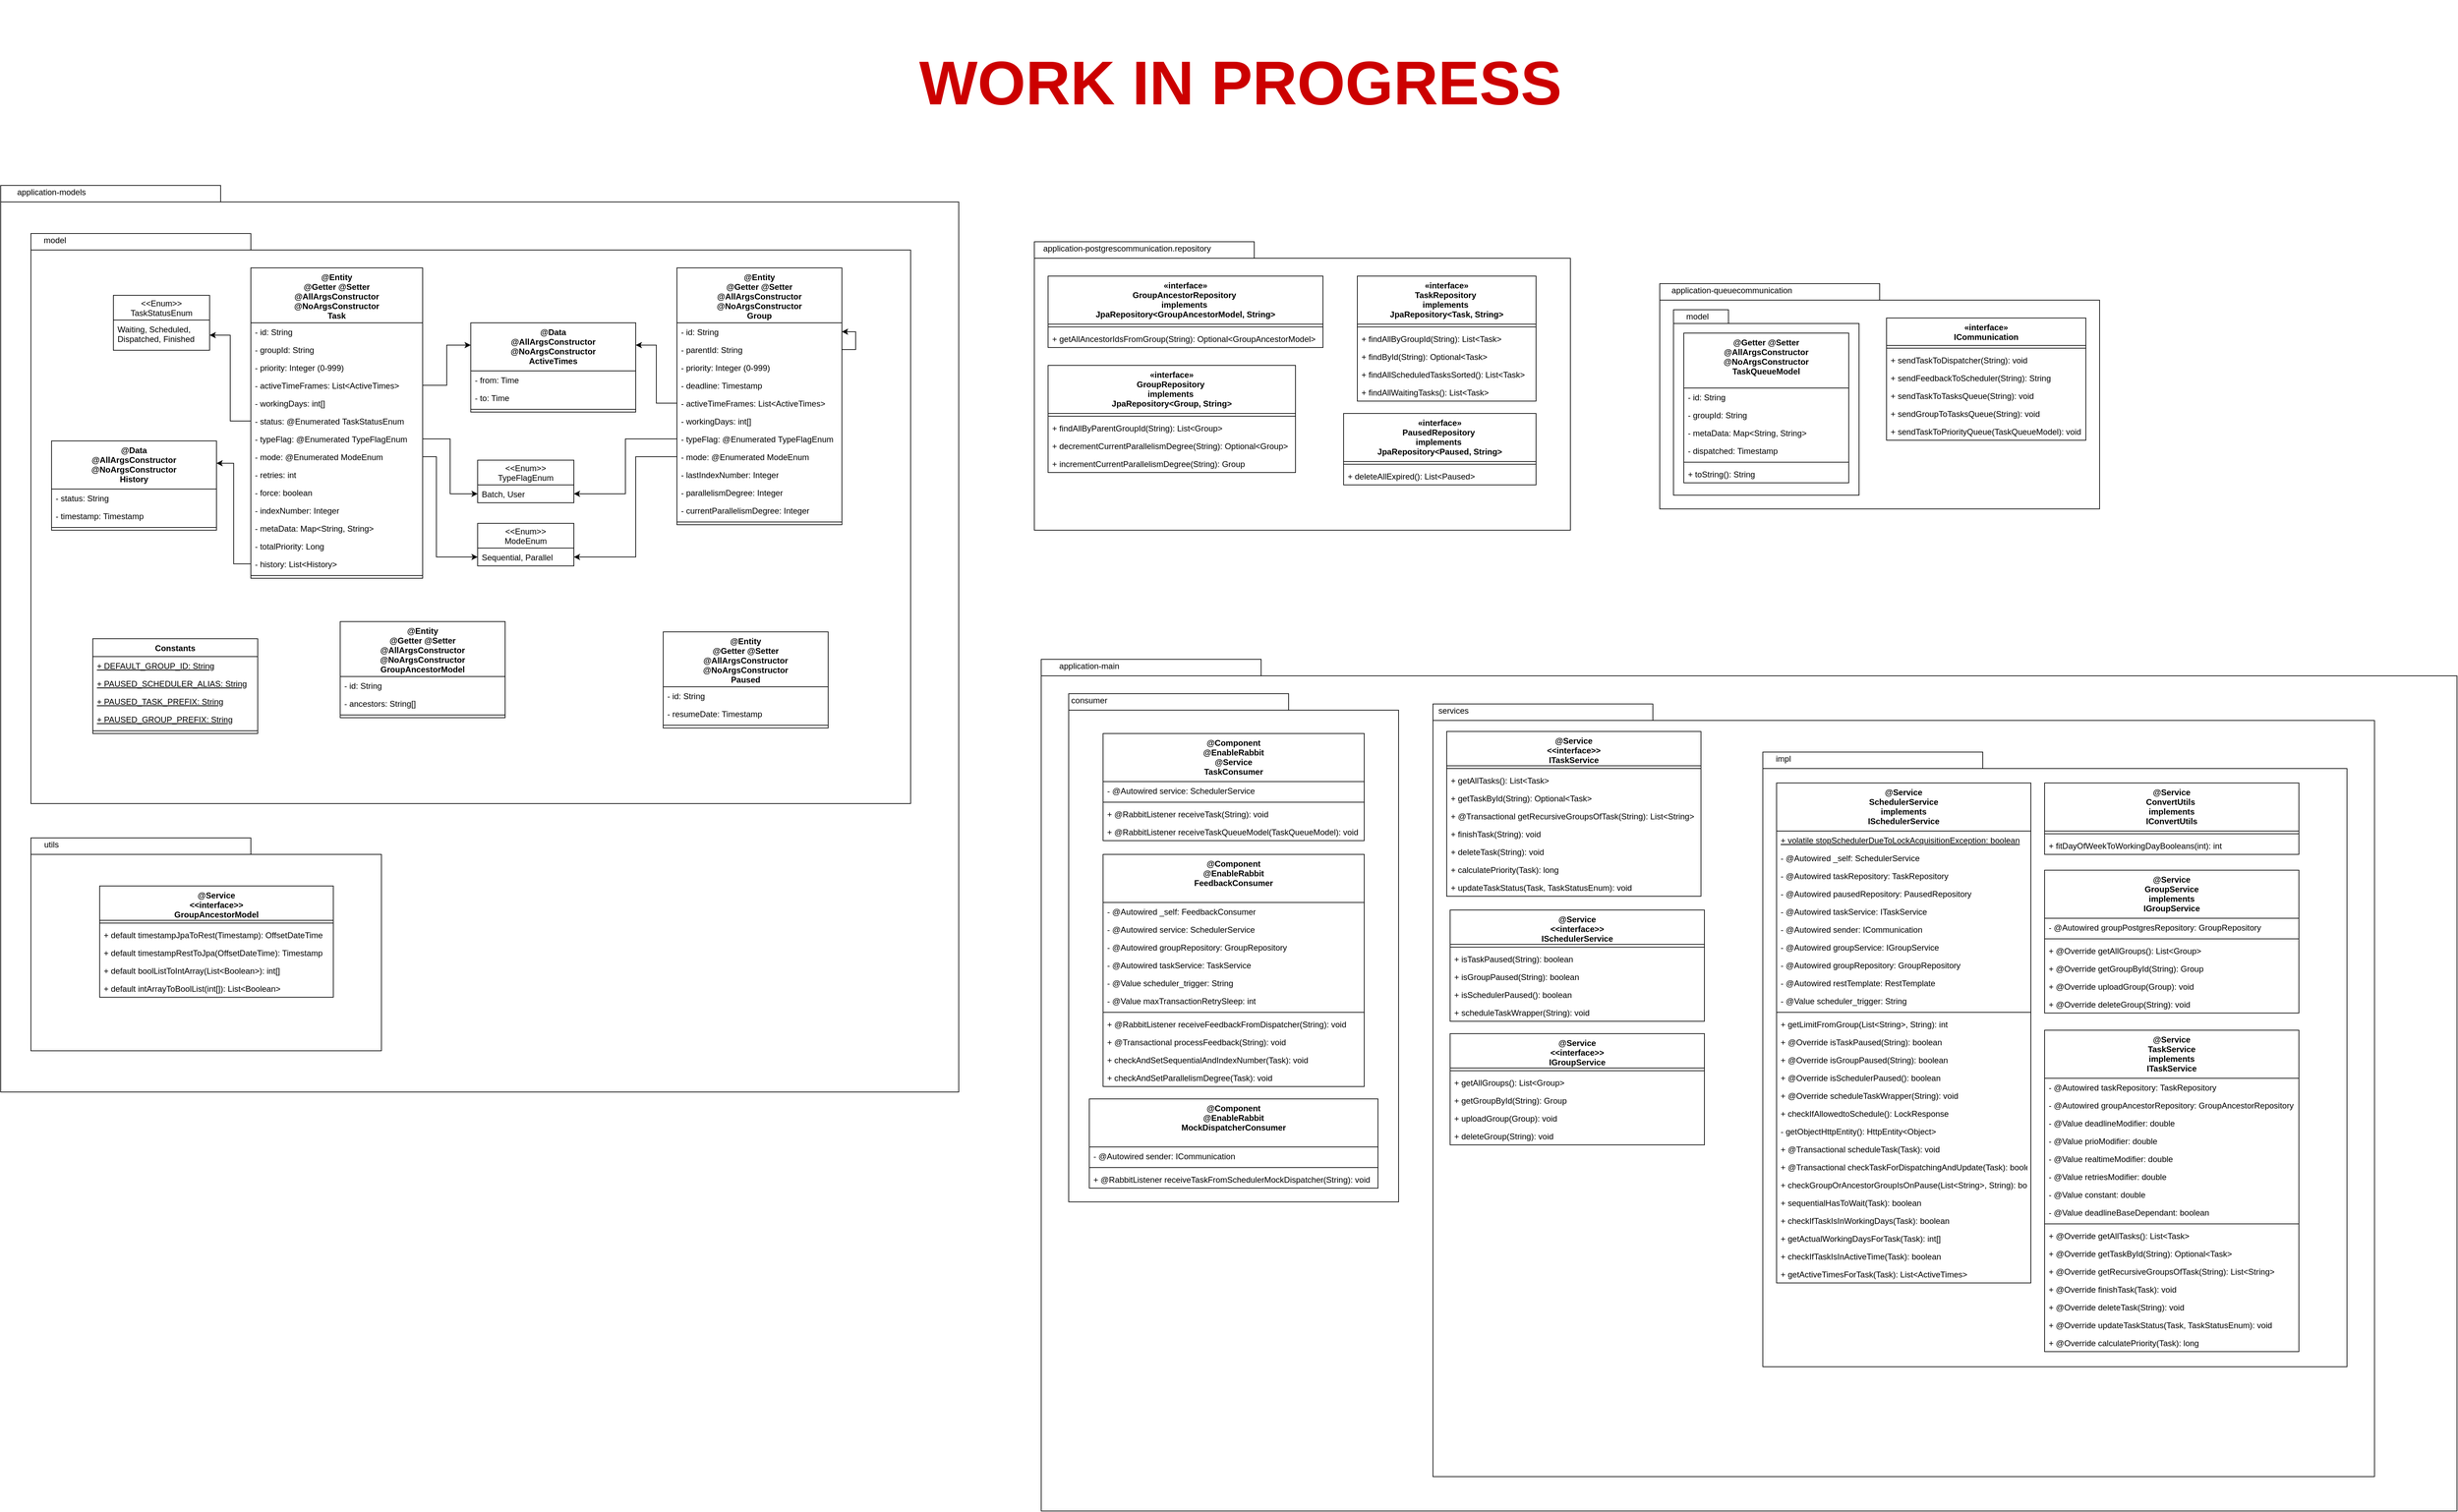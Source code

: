 <mxfile version="13.3.1" type="device"><diagram id="C5RBs43oDa-KdzZeNtuy" name="Page-1"><mxGraphModel dx="3208" dy="2426" grid="1" gridSize="10" guides="1" tooltips="1" connect="1" arrows="1" fold="1" page="1" pageScale="1" pageWidth="827" pageHeight="1169" math="0" shadow="0"><root><mxCell id="WIyWlLk6GJQsqaUBKTNV-0"/><mxCell id="WIyWlLk6GJQsqaUBKTNV-1" parent="WIyWlLk6GJQsqaUBKTNV-0"/><mxCell id="pH-J94jmlPT-ku3kD_-l-0" value="" style="shape=folder;fontStyle=1;spacingTop=10;tabWidth=320;tabHeight=24;tabPosition=left;html=1;" parent="WIyWlLk6GJQsqaUBKTNV-1" vertex="1"><mxGeometry x="760" y="173" width="640" height="328" as="geometry"/></mxCell><mxCell id="pH-J94jmlPT-ku3kD_-l-36" value="" style="shape=folder;fontStyle=1;spacingTop=10;tabWidth=80;tabHeight=20;tabPosition=left;html=1;" parent="WIyWlLk6GJQsqaUBKTNV-1" vertex="1"><mxGeometry x="780" y="211" width="270" height="270" as="geometry"/></mxCell><mxCell id="TthyQn2If4MzXVDMt4Qc-214" value="" style="shape=folder;fontStyle=1;spacingTop=10;tabWidth=320;tabHeight=24;tabPosition=left;html=1;" parent="WIyWlLk6GJQsqaUBKTNV-1" vertex="1"><mxGeometry x="-140" y="720" width="2060" height="1240" as="geometry"/></mxCell><mxCell id="TthyQn2If4MzXVDMt4Qc-222" value="" style="shape=folder;fontStyle=1;spacingTop=10;tabWidth=320;tabHeight=24;tabPosition=left;html=1;" parent="WIyWlLk6GJQsqaUBKTNV-1" vertex="1"><mxGeometry x="-100" y="770" width="480" height="740" as="geometry"/></mxCell><mxCell id="BONMTfVNHwhEHhIj1qHt-86" value="" style="shape=folder;fontStyle=1;spacingTop=10;tabWidth=320;tabHeight=24;tabPosition=left;html=1;" parent="WIyWlLk6GJQsqaUBKTNV-1" vertex="1"><mxGeometry x="-150" y="112" width="780" height="420" as="geometry"/></mxCell><mxCell id="BONMTfVNHwhEHhIj1qHt-87" value="application-postgrescommunication.repository" style="text;html=1;strokeColor=none;fillColor=none;align=center;verticalAlign=middle;whiteSpace=wrap;rounded=0;" parent="WIyWlLk6GJQsqaUBKTNV-1" vertex="1"><mxGeometry x="-150" y="112" width="270" height="20" as="geometry"/></mxCell><mxCell id="TthyQn2If4MzXVDMt4Qc-111" value="" style="shape=folder;fontStyle=1;spacingTop=10;tabWidth=320;tabHeight=24;tabPosition=left;html=1;" parent="WIyWlLk6GJQsqaUBKTNV-1" vertex="1"><mxGeometry x="-1654" y="30" width="1394" height="1320" as="geometry"/></mxCell><mxCell id="TthyQn2If4MzXVDMt4Qc-112" value="application-models" style="text;html=1;strokeColor=none;fillColor=none;align=center;verticalAlign=middle;whiteSpace=wrap;rounded=0;" parent="WIyWlLk6GJQsqaUBKTNV-1" vertex="1"><mxGeometry x="-1650" y="30" width="140" height="20" as="geometry"/></mxCell><mxCell id="TthyQn2If4MzXVDMt4Qc-113" value="" style="shape=folder;fontStyle=1;spacingTop=10;tabWidth=320;tabHeight=24;tabPosition=left;html=1;" parent="WIyWlLk6GJQsqaUBKTNV-1" vertex="1"><mxGeometry x="-1610" y="100" width="1280" height="830" as="geometry"/></mxCell><mxCell id="TthyQn2If4MzXVDMt4Qc-146" value="model" style="text;html=1;strokeColor=none;fillColor=none;align=center;verticalAlign=middle;whiteSpace=wrap;rounded=0;" parent="WIyWlLk6GJQsqaUBKTNV-1" vertex="1"><mxGeometry x="-1600" y="100" width="50" height="20" as="geometry"/></mxCell><mxCell id="TthyQn2If4MzXVDMt4Qc-181" style="edgeStyle=orthogonalEdgeStyle;rounded=0;orthogonalLoop=1;jettySize=auto;html=1;exitX=0;exitY=0.5;exitDx=0;exitDy=0;entryX=1;entryY=0.5;entryDx=0;entryDy=0;" parent="WIyWlLk6GJQsqaUBKTNV-1" source="TthyQn2If4MzXVDMt4Qc-153" target="TthyQn2If4MzXVDMt4Qc-145" edge="1"><mxGeometry relative="1" as="geometry"/></mxCell><mxCell id="TthyQn2If4MzXVDMt4Qc-114" value="@Entity&#10;@Getter @Setter&#10;@AllArgsConstructor&#10;@NoArgsConstructor&#10;Group" style="swimlane;fontStyle=1;align=center;verticalAlign=top;childLayout=stackLayout;horizontal=1;startSize=80;horizontalStack=0;resizeParent=1;resizeParentMax=0;resizeLast=0;collapsible=1;marginBottom=0;" parent="WIyWlLk6GJQsqaUBKTNV-1" vertex="1"><mxGeometry x="-670" y="150" width="240" height="374" as="geometry"><mxRectangle x="70" y="84" width="60" height="26" as="alternateBounds"/></mxGeometry></mxCell><mxCell id="TthyQn2If4MzXVDMt4Qc-115" value="- id: String" style="text;strokeColor=none;fillColor=none;align=left;verticalAlign=top;spacingLeft=4;spacingRight=4;overflow=hidden;rotatable=0;points=[[0,0.5],[1,0.5]];portConstraint=eastwest;" parent="TthyQn2If4MzXVDMt4Qc-114" vertex="1"><mxGeometry y="80" width="240" height="26" as="geometry"/></mxCell><mxCell id="TthyQn2If4MzXVDMt4Qc-196" style="edgeStyle=orthogonalEdgeStyle;rounded=0;orthogonalLoop=1;jettySize=auto;html=1;exitX=1;exitY=0.5;exitDx=0;exitDy=0;entryX=1;entryY=0.5;entryDx=0;entryDy=0;startSize=80;" parent="TthyQn2If4MzXVDMt4Qc-114" source="TthyQn2If4MzXVDMt4Qc-117" target="TthyQn2If4MzXVDMt4Qc-115" edge="1"><mxGeometry relative="1" as="geometry"><Array as="points"><mxPoint x="260" y="119"/><mxPoint x="260" y="93"/></Array></mxGeometry></mxCell><mxCell id="TthyQn2If4MzXVDMt4Qc-117" value="- parentId: String" style="text;strokeColor=none;fillColor=none;align=left;verticalAlign=top;spacingLeft=4;spacingRight=4;overflow=hidden;rotatable=0;points=[[0,0.5],[1,0.5]];portConstraint=eastwest;" parent="TthyQn2If4MzXVDMt4Qc-114" vertex="1"><mxGeometry y="106" width="240" height="26" as="geometry"/></mxCell><mxCell id="TthyQn2If4MzXVDMt4Qc-118" value="- priority: Integer (0-999)" style="text;strokeColor=none;fillColor=none;align=left;verticalAlign=top;spacingLeft=4;spacingRight=4;overflow=hidden;rotatable=0;points=[[0,0.5],[1,0.5]];portConstraint=eastwest;" parent="TthyQn2If4MzXVDMt4Qc-114" vertex="1"><mxGeometry y="132" width="240" height="26" as="geometry"/></mxCell><mxCell id="TthyQn2If4MzXVDMt4Qc-119" value="- deadline: Timestamp" style="text;strokeColor=none;fillColor=none;align=left;verticalAlign=top;spacingLeft=4;spacingRight=4;overflow=hidden;rotatable=0;points=[[0,0.5],[1,0.5]];portConstraint=eastwest;" parent="TthyQn2If4MzXVDMt4Qc-114" vertex="1"><mxGeometry y="158" width="240" height="26" as="geometry"/></mxCell><mxCell id="TthyQn2If4MzXVDMt4Qc-120" value="- activeTimeFrames: List&lt;ActiveTimes&gt;" style="text;strokeColor=none;fillColor=none;align=left;verticalAlign=top;spacingLeft=4;spacingRight=4;overflow=hidden;rotatable=0;points=[[0,0.5],[1,0.5]];portConstraint=eastwest;" parent="TthyQn2If4MzXVDMt4Qc-114" vertex="1"><mxGeometry y="184" width="240" height="26" as="geometry"/></mxCell><mxCell id="TthyQn2If4MzXVDMt4Qc-121" value="- workingDays: int[]" style="text;strokeColor=none;fillColor=none;align=left;verticalAlign=top;spacingLeft=4;spacingRight=4;overflow=hidden;rotatable=0;points=[[0,0.5],[1,0.5]];portConstraint=eastwest;" parent="TthyQn2If4MzXVDMt4Qc-114" vertex="1"><mxGeometry y="210" width="240" height="26" as="geometry"/></mxCell><mxCell id="TthyQn2If4MzXVDMt4Qc-122" value="- typeFlag: @Enumerated TypeFlagEnum" style="text;strokeColor=none;fillColor=none;align=left;verticalAlign=top;spacingLeft=4;spacingRight=4;overflow=hidden;rotatable=0;points=[[0,0.5],[1,0.5]];portConstraint=eastwest;" parent="TthyQn2If4MzXVDMt4Qc-114" vertex="1"><mxGeometry y="236" width="240" height="26" as="geometry"/></mxCell><mxCell id="TthyQn2If4MzXVDMt4Qc-123" value="- mode: @Enumerated ModeEnum" style="text;strokeColor=none;fillColor=none;align=left;verticalAlign=top;spacingLeft=4;spacingRight=4;overflow=hidden;rotatable=0;points=[[0,0.5],[1,0.5]];portConstraint=eastwest;" parent="TthyQn2If4MzXVDMt4Qc-114" vertex="1"><mxGeometry y="262" width="240" height="26" as="geometry"/></mxCell><mxCell id="TthyQn2If4MzXVDMt4Qc-124" value="- lastIndexNumber: Integer" style="text;strokeColor=none;fillColor=none;align=left;verticalAlign=top;spacingLeft=4;spacingRight=4;overflow=hidden;rotatable=0;points=[[0,0.5],[1,0.5]];portConstraint=eastwest;" parent="TthyQn2If4MzXVDMt4Qc-114" vertex="1"><mxGeometry y="288" width="240" height="26" as="geometry"/></mxCell><mxCell id="TthyQn2If4MzXVDMt4Qc-125" value="- parallelismDegree: Integer" style="text;strokeColor=none;fillColor=none;align=left;verticalAlign=top;spacingLeft=4;spacingRight=4;overflow=hidden;rotatable=0;points=[[0,0.5],[1,0.5]];portConstraint=eastwest;" parent="TthyQn2If4MzXVDMt4Qc-114" vertex="1"><mxGeometry y="314" width="240" height="26" as="geometry"/></mxCell><mxCell id="TthyQn2If4MzXVDMt4Qc-126" value="- currentParallelismDegree: Integer" style="text;strokeColor=none;fillColor=none;align=left;verticalAlign=top;spacingLeft=4;spacingRight=4;overflow=hidden;rotatable=0;points=[[0,0.5],[1,0.5]];portConstraint=eastwest;" parent="TthyQn2If4MzXVDMt4Qc-114" vertex="1"><mxGeometry y="340" width="240" height="26" as="geometry"/></mxCell><mxCell id="TthyQn2If4MzXVDMt4Qc-127" value="" style="line;strokeWidth=1;fillColor=none;align=left;verticalAlign=middle;spacingTop=-1;spacingLeft=3;spacingRight=3;rotatable=0;labelPosition=right;points=[];portConstraint=eastwest;" parent="TthyQn2If4MzXVDMt4Qc-114" vertex="1"><mxGeometry y="366" width="240" height="8" as="geometry"/></mxCell><mxCell id="TthyQn2If4MzXVDMt4Qc-130" value="&lt;&lt;Enum&gt;&gt;&#10;TypeFlagEnum" style="swimlane;fontStyle=0;childLayout=stackLayout;horizontal=1;startSize=36;fillColor=none;horizontalStack=0;resizeParent=1;resizeParentMax=0;resizeLast=0;collapsible=1;marginBottom=0;" parent="WIyWlLk6GJQsqaUBKTNV-1" vertex="1"><mxGeometry x="-960" y="430" width="140" height="62" as="geometry"/></mxCell><mxCell id="TthyQn2If4MzXVDMt4Qc-131" value="Batch, User" style="text;strokeColor=none;fillColor=none;align=left;verticalAlign=top;spacingLeft=4;spacingRight=4;overflow=hidden;rotatable=0;points=[[0,0.5],[1,0.5]];portConstraint=eastwest;" parent="TthyQn2If4MzXVDMt4Qc-130" vertex="1"><mxGeometry y="36" width="140" height="26" as="geometry"/></mxCell><mxCell id="TthyQn2If4MzXVDMt4Qc-132" value="@Data&#10;@AllArgsConstructor&#10;@NoArgsConstructor&#10;ActiveTimes" style="swimlane;fontStyle=1;align=center;verticalAlign=top;childLayout=stackLayout;horizontal=1;startSize=70;horizontalStack=0;resizeParent=1;resizeParentMax=0;resizeLast=0;collapsible=1;marginBottom=0;" parent="WIyWlLk6GJQsqaUBKTNV-1" vertex="1"><mxGeometry x="-970" y="230" width="240" height="130" as="geometry"><mxRectangle x="70" y="84" width="60" height="26" as="alternateBounds"/></mxGeometry></mxCell><mxCell id="TthyQn2If4MzXVDMt4Qc-133" value="- from: Time" style="text;strokeColor=none;fillColor=none;align=left;verticalAlign=top;spacingLeft=4;spacingRight=4;overflow=hidden;rotatable=0;points=[[0,0.5],[1,0.5]];portConstraint=eastwest;" parent="TthyQn2If4MzXVDMt4Qc-132" vertex="1"><mxGeometry y="70" width="240" height="26" as="geometry"/></mxCell><mxCell id="TthyQn2If4MzXVDMt4Qc-134" value="- to: Time" style="text;strokeColor=none;fillColor=none;align=left;verticalAlign=top;spacingLeft=4;spacingRight=4;overflow=hidden;rotatable=0;points=[[0,0.5],[1,0.5]];portConstraint=eastwest;" parent="TthyQn2If4MzXVDMt4Qc-132" vertex="1"><mxGeometry y="96" width="240" height="26" as="geometry"/></mxCell><mxCell id="TthyQn2If4MzXVDMt4Qc-135" value="" style="line;strokeWidth=1;fillColor=none;align=left;verticalAlign=middle;spacingTop=-1;spacingLeft=3;spacingRight=3;rotatable=0;labelPosition=right;points=[];portConstraint=eastwest;" parent="TthyQn2If4MzXVDMt4Qc-132" vertex="1"><mxGeometry y="122" width="240" height="8" as="geometry"/></mxCell><mxCell id="TthyQn2If4MzXVDMt4Qc-138" value="@Data&#10;@AllArgsConstructor&#10;@NoArgsConstructor&#10;History" style="swimlane;fontStyle=1;align=center;verticalAlign=top;childLayout=stackLayout;horizontal=1;startSize=70;horizontalStack=0;resizeParent=1;resizeParentMax=0;resizeLast=0;collapsible=1;marginBottom=0;" parent="WIyWlLk6GJQsqaUBKTNV-1" vertex="1"><mxGeometry x="-1580" y="402" width="240" height="130" as="geometry"><mxRectangle x="70" y="84" width="60" height="26" as="alternateBounds"/></mxGeometry></mxCell><mxCell id="TthyQn2If4MzXVDMt4Qc-139" value="- status: String" style="text;strokeColor=none;fillColor=none;align=left;verticalAlign=top;spacingLeft=4;spacingRight=4;overflow=hidden;rotatable=0;points=[[0,0.5],[1,0.5]];portConstraint=eastwest;" parent="TthyQn2If4MzXVDMt4Qc-138" vertex="1"><mxGeometry y="70" width="240" height="26" as="geometry"/></mxCell><mxCell id="TthyQn2If4MzXVDMt4Qc-140" value="- timestamp: Timestamp" style="text;strokeColor=none;fillColor=none;align=left;verticalAlign=top;spacingLeft=4;spacingRight=4;overflow=hidden;rotatable=0;points=[[0,0.5],[1,0.5]];portConstraint=eastwest;" parent="TthyQn2If4MzXVDMt4Qc-138" vertex="1"><mxGeometry y="96" width="240" height="26" as="geometry"/></mxCell><mxCell id="TthyQn2If4MzXVDMt4Qc-141" value="" style="line;strokeWidth=1;fillColor=none;align=left;verticalAlign=middle;spacingTop=-1;spacingLeft=3;spacingRight=3;rotatable=0;labelPosition=right;points=[];portConstraint=eastwest;" parent="TthyQn2If4MzXVDMt4Qc-138" vertex="1"><mxGeometry y="122" width="240" height="8" as="geometry"/></mxCell><mxCell id="TthyQn2If4MzXVDMt4Qc-144" value="&lt;&lt;Enum&gt;&gt;&#10;TaskStatusEnum" style="swimlane;fontStyle=0;childLayout=stackLayout;horizontal=1;startSize=36;fillColor=none;horizontalStack=0;resizeParent=1;resizeParentMax=0;resizeLast=0;collapsible=1;marginBottom=0;" parent="WIyWlLk6GJQsqaUBKTNV-1" vertex="1"><mxGeometry x="-1490" y="190" width="140" height="80" as="geometry"/></mxCell><mxCell id="TthyQn2If4MzXVDMt4Qc-145" value="Waiting, Scheduled, &#10;Dispatched, Finished" style="text;strokeColor=none;fillColor=none;align=left;verticalAlign=top;spacingLeft=4;spacingRight=4;overflow=hidden;rotatable=0;points=[[0,0.5],[1,0.5]];portConstraint=eastwest;" parent="TthyQn2If4MzXVDMt4Qc-144" vertex="1"><mxGeometry y="36" width="140" height="44" as="geometry"/></mxCell><mxCell id="TthyQn2If4MzXVDMt4Qc-147" value="@Entity&#10;@Getter @Setter&#10;@AllArgsConstructor&#10;@NoArgsConstructor&#10;Task" style="swimlane;fontStyle=1;align=center;verticalAlign=top;childLayout=stackLayout;horizontal=1;startSize=80;horizontalStack=0;resizeParent=1;resizeParentMax=0;resizeLast=0;collapsible=1;marginBottom=0;" parent="WIyWlLk6GJQsqaUBKTNV-1" vertex="1"><mxGeometry x="-1290" y="150" width="250" height="452" as="geometry"><mxRectangle x="70" y="84" width="60" height="26" as="alternateBounds"/></mxGeometry></mxCell><mxCell id="TthyQn2If4MzXVDMt4Qc-148" value="- id: String" style="text;strokeColor=none;fillColor=none;align=left;verticalAlign=top;spacingLeft=4;spacingRight=4;overflow=hidden;rotatable=0;points=[[0,0.5],[1,0.5]];portConstraint=eastwest;" parent="TthyQn2If4MzXVDMt4Qc-147" vertex="1"><mxGeometry y="80" width="250" height="26" as="geometry"/></mxCell><mxCell id="TthyQn2If4MzXVDMt4Qc-149" value="- groupId: String" style="text;strokeColor=none;fillColor=none;align=left;verticalAlign=top;spacingLeft=4;spacingRight=4;overflow=hidden;rotatable=0;points=[[0,0.5],[1,0.5]];portConstraint=eastwest;" parent="TthyQn2If4MzXVDMt4Qc-147" vertex="1"><mxGeometry y="106" width="250" height="26" as="geometry"/></mxCell><mxCell id="TthyQn2If4MzXVDMt4Qc-150" value="- priority: Integer (0-999)" style="text;strokeColor=none;fillColor=none;align=left;verticalAlign=top;spacingLeft=4;spacingRight=4;overflow=hidden;rotatable=0;points=[[0,0.5],[1,0.5]];portConstraint=eastwest;" parent="TthyQn2If4MzXVDMt4Qc-147" vertex="1"><mxGeometry y="132" width="250" height="26" as="geometry"/></mxCell><mxCell id="TthyQn2If4MzXVDMt4Qc-151" value="- activeTimeFrames: List&lt;ActiveTimes&gt;" style="text;strokeColor=none;fillColor=none;align=left;verticalAlign=top;spacingLeft=4;spacingRight=4;overflow=hidden;rotatable=0;points=[[0,0.5],[1,0.5]];portConstraint=eastwest;" parent="TthyQn2If4MzXVDMt4Qc-147" vertex="1"><mxGeometry y="158" width="250" height="26" as="geometry"/></mxCell><mxCell id="TthyQn2If4MzXVDMt4Qc-152" value="- workingDays: int[]" style="text;strokeColor=none;fillColor=none;align=left;verticalAlign=top;spacingLeft=4;spacingRight=4;overflow=hidden;rotatable=0;points=[[0,0.5],[1,0.5]];portConstraint=eastwest;" parent="TthyQn2If4MzXVDMt4Qc-147" vertex="1"><mxGeometry y="184" width="250" height="26" as="geometry"/></mxCell><mxCell id="TthyQn2If4MzXVDMt4Qc-153" value="- status: @Enumerated TaskStatusEnum" style="text;strokeColor=none;fillColor=none;align=left;verticalAlign=top;spacingLeft=4;spacingRight=4;overflow=hidden;rotatable=0;points=[[0,0.5],[1,0.5]];portConstraint=eastwest;" parent="TthyQn2If4MzXVDMt4Qc-147" vertex="1"><mxGeometry y="210" width="250" height="26" as="geometry"/></mxCell><mxCell id="TthyQn2If4MzXVDMt4Qc-154" value="- typeFlag: @Enumerated TypeFlagEnum" style="text;strokeColor=none;fillColor=none;align=left;verticalAlign=top;spacingLeft=4;spacingRight=4;overflow=hidden;rotatable=0;points=[[0,0.5],[1,0.5]];portConstraint=eastwest;" parent="TthyQn2If4MzXVDMt4Qc-147" vertex="1"><mxGeometry y="236" width="250" height="26" as="geometry"/></mxCell><mxCell id="TthyQn2If4MzXVDMt4Qc-155" value="- mode: @Enumerated ModeEnum" style="text;strokeColor=none;fillColor=none;align=left;verticalAlign=top;spacingLeft=4;spacingRight=4;overflow=hidden;rotatable=0;points=[[0,0.5],[1,0.5]];portConstraint=eastwest;" parent="TthyQn2If4MzXVDMt4Qc-147" vertex="1"><mxGeometry y="262" width="250" height="26" as="geometry"/></mxCell><mxCell id="TthyQn2If4MzXVDMt4Qc-156" value="- retries: int" style="text;strokeColor=none;fillColor=none;align=left;verticalAlign=top;spacingLeft=4;spacingRight=4;overflow=hidden;rotatable=0;points=[[0,0.5],[1,0.5]];portConstraint=eastwest;" parent="TthyQn2If4MzXVDMt4Qc-147" vertex="1"><mxGeometry y="288" width="250" height="26" as="geometry"/></mxCell><mxCell id="TthyQn2If4MzXVDMt4Qc-157" value="- force: boolean" style="text;strokeColor=none;fillColor=none;align=left;verticalAlign=top;spacingLeft=4;spacingRight=4;overflow=hidden;rotatable=0;points=[[0,0.5],[1,0.5]];portConstraint=eastwest;" parent="TthyQn2If4MzXVDMt4Qc-147" vertex="1"><mxGeometry y="314" width="250" height="26" as="geometry"/></mxCell><mxCell id="TthyQn2If4MzXVDMt4Qc-158" value="- indexNumber: Integer" style="text;strokeColor=none;fillColor=none;align=left;verticalAlign=top;spacingLeft=4;spacingRight=4;overflow=hidden;rotatable=0;points=[[0,0.5],[1,0.5]];portConstraint=eastwest;" parent="TthyQn2If4MzXVDMt4Qc-147" vertex="1"><mxGeometry y="340" width="250" height="26" as="geometry"/></mxCell><mxCell id="TthyQn2If4MzXVDMt4Qc-159" value="- metaData: Map&lt;String, String&gt;" style="text;strokeColor=none;fillColor=none;align=left;verticalAlign=top;spacingLeft=4;spacingRight=4;overflow=hidden;rotatable=0;points=[[0,0.5],[1,0.5]];portConstraint=eastwest;" parent="TthyQn2If4MzXVDMt4Qc-147" vertex="1"><mxGeometry y="366" width="250" height="26" as="geometry"/></mxCell><mxCell id="TthyQn2If4MzXVDMt4Qc-160" value="- totalPriority: Long" style="text;strokeColor=none;fillColor=none;align=left;verticalAlign=top;spacingLeft=4;spacingRight=4;overflow=hidden;rotatable=0;points=[[0,0.5],[1,0.5]];portConstraint=eastwest;" parent="TthyQn2If4MzXVDMt4Qc-147" vertex="1"><mxGeometry y="392" width="250" height="26" as="geometry"/></mxCell><mxCell id="TthyQn2If4MzXVDMt4Qc-161" value="- history: List&lt;History&gt;" style="text;strokeColor=none;fillColor=none;align=left;verticalAlign=top;spacingLeft=4;spacingRight=4;overflow=hidden;rotatable=0;points=[[0,0.5],[1,0.5]];portConstraint=eastwest;" parent="TthyQn2If4MzXVDMt4Qc-147" vertex="1"><mxGeometry y="418" width="250" height="26" as="geometry"/></mxCell><mxCell id="TthyQn2If4MzXVDMt4Qc-162" value="" style="line;strokeWidth=1;fillColor=none;align=left;verticalAlign=middle;spacingTop=-1;spacingLeft=3;spacingRight=3;rotatable=0;labelPosition=right;points=[];portConstraint=eastwest;" parent="TthyQn2If4MzXVDMt4Qc-147" vertex="1"><mxGeometry y="444" width="250" height="8" as="geometry"/></mxCell><mxCell id="TthyQn2If4MzXVDMt4Qc-170" value="Constants" style="swimlane;fontStyle=1;align=center;verticalAlign=top;childLayout=stackLayout;horizontal=1;startSize=26;horizontalStack=0;resizeParent=1;resizeParentMax=0;resizeLast=0;collapsible=1;marginBottom=0;" parent="WIyWlLk6GJQsqaUBKTNV-1" vertex="1"><mxGeometry x="-1520" y="690" width="240" height="138" as="geometry"><mxRectangle x="70" y="84" width="60" height="26" as="alternateBounds"/></mxGeometry></mxCell><mxCell id="TthyQn2If4MzXVDMt4Qc-171" value="+ DEFAULT_GROUP_ID: String" style="text;strokeColor=none;fillColor=none;align=left;verticalAlign=top;spacingLeft=4;spacingRight=4;overflow=hidden;rotatable=0;points=[[0,0.5],[1,0.5]];portConstraint=eastwest;fontStyle=4" parent="TthyQn2If4MzXVDMt4Qc-170" vertex="1"><mxGeometry y="26" width="240" height="26" as="geometry"/></mxCell><mxCell id="TthyQn2If4MzXVDMt4Qc-172" value="+ PAUSED_SCHEDULER_ALIAS: String" style="text;strokeColor=none;fillColor=none;align=left;verticalAlign=top;spacingLeft=4;spacingRight=4;overflow=hidden;rotatable=0;points=[[0,0.5],[1,0.5]];portConstraint=eastwest;fontStyle=4" parent="TthyQn2If4MzXVDMt4Qc-170" vertex="1"><mxGeometry y="52" width="240" height="26" as="geometry"/></mxCell><mxCell id="TthyQn2If4MzXVDMt4Qc-173" value="+ PAUSED_TASK_PREFIX: String" style="text;strokeColor=none;fillColor=none;align=left;verticalAlign=top;spacingLeft=4;spacingRight=4;overflow=hidden;rotatable=0;points=[[0,0.5],[1,0.5]];portConstraint=eastwest;fontStyle=4" parent="TthyQn2If4MzXVDMt4Qc-170" vertex="1"><mxGeometry y="78" width="240" height="26" as="geometry"/></mxCell><mxCell id="TthyQn2If4MzXVDMt4Qc-174" value="+ PAUSED_GROUP_PREFIX: String" style="text;strokeColor=none;fillColor=none;align=left;verticalAlign=top;spacingLeft=4;spacingRight=4;overflow=hidden;rotatable=0;points=[[0,0.5],[1,0.5]];portConstraint=eastwest;fontStyle=4" parent="TthyQn2If4MzXVDMt4Qc-170" vertex="1"><mxGeometry y="104" width="240" height="26" as="geometry"/></mxCell><mxCell id="TthyQn2If4MzXVDMt4Qc-175" value="" style="line;strokeWidth=1;fillColor=none;align=left;verticalAlign=middle;spacingTop=-1;spacingLeft=3;spacingRight=3;rotatable=0;labelPosition=right;points=[];portConstraint=eastwest;" parent="TthyQn2If4MzXVDMt4Qc-170" vertex="1"><mxGeometry y="130" width="240" height="8" as="geometry"/></mxCell><mxCell id="TthyQn2If4MzXVDMt4Qc-177" value="&lt;&lt;Enum&gt;&gt;&#10;ModeEnum" style="swimlane;fontStyle=0;childLayout=stackLayout;horizontal=1;startSize=36;fillColor=none;horizontalStack=0;resizeParent=1;resizeParentMax=0;resizeLast=0;collapsible=1;marginBottom=0;" parent="WIyWlLk6GJQsqaUBKTNV-1" vertex="1"><mxGeometry x="-960" y="522" width="140" height="62" as="geometry"/></mxCell><mxCell id="TthyQn2If4MzXVDMt4Qc-178" value="Sequential, Parallel" style="text;strokeColor=none;fillColor=none;align=left;verticalAlign=top;spacingLeft=4;spacingRight=4;overflow=hidden;rotatable=0;points=[[0,0.5],[1,0.5]];portConstraint=eastwest;" parent="TthyQn2If4MzXVDMt4Qc-177" vertex="1"><mxGeometry y="36" width="140" height="26" as="geometry"/></mxCell><mxCell id="TthyQn2If4MzXVDMt4Qc-182" value="@Entity&#10;@Getter @Setter&#10;@AllArgsConstructor&#10;@NoArgsConstructor&#10;GroupAncestorModel" style="swimlane;fontStyle=1;align=center;verticalAlign=top;childLayout=stackLayout;horizontal=1;startSize=80;horizontalStack=0;resizeParent=1;resizeParentMax=0;resizeLast=0;collapsible=1;marginBottom=0;" parent="WIyWlLk6GJQsqaUBKTNV-1" vertex="1"><mxGeometry x="-1160" y="665" width="240" height="140" as="geometry"><mxRectangle x="70" y="84" width="60" height="26" as="alternateBounds"/></mxGeometry></mxCell><mxCell id="TthyQn2If4MzXVDMt4Qc-183" value="- id: String" style="text;strokeColor=none;fillColor=none;align=left;verticalAlign=top;spacingLeft=4;spacingRight=4;overflow=hidden;rotatable=0;points=[[0,0.5],[1,0.5]];portConstraint=eastwest;" parent="TthyQn2If4MzXVDMt4Qc-182" vertex="1"><mxGeometry y="80" width="240" height="26" as="geometry"/></mxCell><mxCell id="TthyQn2If4MzXVDMt4Qc-184" value="- ancestors: String[]" style="text;strokeColor=none;fillColor=none;align=left;verticalAlign=top;spacingLeft=4;spacingRight=4;overflow=hidden;rotatable=0;points=[[0,0.5],[1,0.5]];portConstraint=eastwest;" parent="TthyQn2If4MzXVDMt4Qc-182" vertex="1"><mxGeometry y="106" width="240" height="26" as="geometry"/></mxCell><mxCell id="TthyQn2If4MzXVDMt4Qc-185" value="" style="line;strokeWidth=1;fillColor=none;align=left;verticalAlign=middle;spacingTop=-1;spacingLeft=3;spacingRight=3;rotatable=0;labelPosition=right;points=[];portConstraint=eastwest;" parent="TthyQn2If4MzXVDMt4Qc-182" vertex="1"><mxGeometry y="132" width="240" height="8" as="geometry"/></mxCell><mxCell id="TthyQn2If4MzXVDMt4Qc-188" value="@Entity&#10;@Getter @Setter&#10;@AllArgsConstructor&#10;@NoArgsConstructor&#10;Paused" style="swimlane;fontStyle=1;align=center;verticalAlign=top;childLayout=stackLayout;horizontal=1;startSize=80;horizontalStack=0;resizeParent=1;resizeParentMax=0;resizeLast=0;collapsible=1;marginBottom=0;arcSize=15;" parent="WIyWlLk6GJQsqaUBKTNV-1" vertex="1"><mxGeometry x="-690" y="680" width="240" height="140" as="geometry"><mxRectangle x="70" y="84" width="60" height="26" as="alternateBounds"/></mxGeometry></mxCell><mxCell id="TthyQn2If4MzXVDMt4Qc-189" value="- id: String" style="text;strokeColor=none;fillColor=none;align=left;verticalAlign=top;spacingLeft=4;spacingRight=4;overflow=hidden;rotatable=0;points=[[0,0.5],[1,0.5]];portConstraint=eastwest;" parent="TthyQn2If4MzXVDMt4Qc-188" vertex="1"><mxGeometry y="80" width="240" height="26" as="geometry"/></mxCell><mxCell id="TthyQn2If4MzXVDMt4Qc-190" value="- resumeDate: Timestamp" style="text;strokeColor=none;fillColor=none;align=left;verticalAlign=top;spacingLeft=4;spacingRight=4;overflow=hidden;rotatable=0;points=[[0,0.5],[1,0.5]];portConstraint=eastwest;" parent="TthyQn2If4MzXVDMt4Qc-188" vertex="1"><mxGeometry y="106" width="240" height="26" as="geometry"/></mxCell><mxCell id="TthyQn2If4MzXVDMt4Qc-191" value="" style="line;strokeWidth=1;fillColor=none;align=left;verticalAlign=middle;spacingTop=-1;spacingLeft=3;spacingRight=3;rotatable=0;labelPosition=right;points=[];portConstraint=eastwest;" parent="TthyQn2If4MzXVDMt4Qc-188" vertex="1"><mxGeometry y="132" width="240" height="8" as="geometry"/></mxCell><mxCell id="TthyQn2If4MzXVDMt4Qc-194" value="" style="shape=folder;fontStyle=1;spacingTop=10;tabWidth=320;tabHeight=24;tabPosition=left;html=1;" parent="WIyWlLk6GJQsqaUBKTNV-1" vertex="1"><mxGeometry x="-1610" y="980" width="510" height="310" as="geometry"/></mxCell><mxCell id="TthyQn2If4MzXVDMt4Qc-195" value="utils" style="text;html=1;strokeColor=none;fillColor=none;align=center;verticalAlign=middle;whiteSpace=wrap;rounded=0;" parent="WIyWlLk6GJQsqaUBKTNV-1" vertex="1"><mxGeometry x="-1605" y="980" width="50" height="20" as="geometry"/></mxCell><mxCell id="TthyQn2If4MzXVDMt4Qc-197" style="edgeStyle=orthogonalEdgeStyle;rounded=0;orthogonalLoop=1;jettySize=auto;html=1;exitX=1;exitY=0.5;exitDx=0;exitDy=0;entryX=0;entryY=0.25;entryDx=0;entryDy=0;startSize=80;" parent="WIyWlLk6GJQsqaUBKTNV-1" source="TthyQn2If4MzXVDMt4Qc-151" target="TthyQn2If4MzXVDMt4Qc-132" edge="1"><mxGeometry relative="1" as="geometry"/></mxCell><mxCell id="TthyQn2If4MzXVDMt4Qc-198" style="edgeStyle=orthogonalEdgeStyle;rounded=0;orthogonalLoop=1;jettySize=auto;html=1;exitX=0;exitY=0.5;exitDx=0;exitDy=0;entryX=1;entryY=0.25;entryDx=0;entryDy=0;startSize=80;" parent="WIyWlLk6GJQsqaUBKTNV-1" source="TthyQn2If4MzXVDMt4Qc-120" target="TthyQn2If4MzXVDMt4Qc-132" edge="1"><mxGeometry relative="1" as="geometry"/></mxCell><mxCell id="TthyQn2If4MzXVDMt4Qc-199" style="edgeStyle=orthogonalEdgeStyle;rounded=0;orthogonalLoop=1;jettySize=auto;html=1;exitX=0;exitY=0.5;exitDx=0;exitDy=0;entryX=1;entryY=0.25;entryDx=0;entryDy=0;startSize=80;" parent="WIyWlLk6GJQsqaUBKTNV-1" source="TthyQn2If4MzXVDMt4Qc-161" target="TthyQn2If4MzXVDMt4Qc-138" edge="1"><mxGeometry relative="1" as="geometry"/></mxCell><mxCell id="TthyQn2If4MzXVDMt4Qc-200" style="edgeStyle=orthogonalEdgeStyle;rounded=0;orthogonalLoop=1;jettySize=auto;html=1;exitX=1;exitY=0.5;exitDx=0;exitDy=0;entryX=0;entryY=0.5;entryDx=0;entryDy=0;startSize=80;" parent="WIyWlLk6GJQsqaUBKTNV-1" source="TthyQn2If4MzXVDMt4Qc-154" target="TthyQn2If4MzXVDMt4Qc-131" edge="1"><mxGeometry relative="1" as="geometry"/></mxCell><mxCell id="TthyQn2If4MzXVDMt4Qc-201" style="edgeStyle=orthogonalEdgeStyle;rounded=0;orthogonalLoop=1;jettySize=auto;html=1;exitX=1;exitY=0.5;exitDx=0;exitDy=0;entryX=0;entryY=0.5;entryDx=0;entryDy=0;startSize=80;" parent="WIyWlLk6GJQsqaUBKTNV-1" source="TthyQn2If4MzXVDMt4Qc-155" target="TthyQn2If4MzXVDMt4Qc-178" edge="1"><mxGeometry relative="1" as="geometry"><Array as="points"><mxPoint x="-1020" y="425"/><mxPoint x="-1020" y="571"/></Array></mxGeometry></mxCell><mxCell id="TthyQn2If4MzXVDMt4Qc-202" style="edgeStyle=orthogonalEdgeStyle;rounded=0;orthogonalLoop=1;jettySize=auto;html=1;exitX=0;exitY=0.5;exitDx=0;exitDy=0;entryX=1;entryY=0.5;entryDx=0;entryDy=0;startSize=80;" parent="WIyWlLk6GJQsqaUBKTNV-1" source="TthyQn2If4MzXVDMt4Qc-122" target="TthyQn2If4MzXVDMt4Qc-131" edge="1"><mxGeometry relative="1" as="geometry"/></mxCell><mxCell id="TthyQn2If4MzXVDMt4Qc-203" style="edgeStyle=orthogonalEdgeStyle;rounded=0;orthogonalLoop=1;jettySize=auto;html=1;exitX=0;exitY=0.5;exitDx=0;exitDy=0;entryX=1;entryY=0.5;entryDx=0;entryDy=0;startSize=80;" parent="WIyWlLk6GJQsqaUBKTNV-1" source="TthyQn2If4MzXVDMt4Qc-123" target="TthyQn2If4MzXVDMt4Qc-178" edge="1"><mxGeometry relative="1" as="geometry"><Array as="points"><mxPoint x="-730" y="425"/><mxPoint x="-730" y="571"/></Array></mxGeometry></mxCell><mxCell id="TthyQn2If4MzXVDMt4Qc-204" value="@Service&#10;&lt;&lt;interface&gt;&gt;&#10;GroupAncestorModel" style="swimlane;fontStyle=1;align=center;verticalAlign=top;childLayout=stackLayout;horizontal=1;startSize=50;horizontalStack=0;resizeParent=1;resizeParentMax=0;resizeLast=0;collapsible=1;marginBottom=0;" parent="WIyWlLk6GJQsqaUBKTNV-1" vertex="1"><mxGeometry x="-1510" y="1050" width="340" height="162" as="geometry"><mxRectangle x="70" y="84" width="60" height="26" as="alternateBounds"/></mxGeometry></mxCell><mxCell id="TthyQn2If4MzXVDMt4Qc-207" value="" style="line;strokeWidth=1;fillColor=none;align=left;verticalAlign=middle;spacingTop=-1;spacingLeft=3;spacingRight=3;rotatable=0;labelPosition=right;points=[];portConstraint=eastwest;" parent="TthyQn2If4MzXVDMt4Qc-204" vertex="1"><mxGeometry y="50" width="340" height="8" as="geometry"/></mxCell><mxCell id="TthyQn2If4MzXVDMt4Qc-209" value="+ default timestampJpaToRest(Timestamp): OffsetDateTime" style="text;strokeColor=none;fillColor=none;align=left;verticalAlign=top;spacingLeft=4;spacingRight=4;overflow=hidden;rotatable=0;points=[[0,0.5],[1,0.5]];portConstraint=eastwest;" parent="TthyQn2If4MzXVDMt4Qc-204" vertex="1"><mxGeometry y="58" width="340" height="26" as="geometry"/></mxCell><mxCell id="TthyQn2If4MzXVDMt4Qc-210" value="+ default timestampRestToJpa(OffsetDateTime): Timestamp" style="text;strokeColor=none;fillColor=none;align=left;verticalAlign=top;spacingLeft=4;spacingRight=4;overflow=hidden;rotatable=0;points=[[0,0.5],[1,0.5]];portConstraint=eastwest;" parent="TthyQn2If4MzXVDMt4Qc-204" vertex="1"><mxGeometry y="84" width="340" height="26" as="geometry"/></mxCell><mxCell id="TthyQn2If4MzXVDMt4Qc-211" value="+ default boolListToIntArray(List&lt;Boolean&gt;): int[]" style="text;strokeColor=none;fillColor=none;align=left;verticalAlign=top;spacingLeft=4;spacingRight=4;overflow=hidden;rotatable=0;points=[[0,0.5],[1,0.5]];portConstraint=eastwest;" parent="TthyQn2If4MzXVDMt4Qc-204" vertex="1"><mxGeometry y="110" width="340" height="26" as="geometry"/></mxCell><mxCell id="TthyQn2If4MzXVDMt4Qc-212" value="+ default intArrayToBoolList(int[]): List&lt;Boolean&gt;" style="text;strokeColor=none;fillColor=none;align=left;verticalAlign=top;spacingLeft=4;spacingRight=4;overflow=hidden;rotatable=0;points=[[0,0.5],[1,0.5]];portConstraint=eastwest;" parent="TthyQn2If4MzXVDMt4Qc-204" vertex="1"><mxGeometry y="136" width="340" height="26" as="geometry"/></mxCell><mxCell id="TthyQn2If4MzXVDMt4Qc-215" value="application-main" style="text;html=1;strokeColor=none;fillColor=none;align=center;verticalAlign=middle;whiteSpace=wrap;rounded=0;" parent="WIyWlLk6GJQsqaUBKTNV-1" vertex="1"><mxGeometry x="-140" y="720" width="140" height="20" as="geometry"/></mxCell><mxCell id="TthyQn2If4MzXVDMt4Qc-85" value="«interface»&#10;TaskRepository &#10;implements &#10;JpaRepository&lt;Task, String&gt;" style="swimlane;fontStyle=1;align=center;verticalAlign=top;childLayout=stackLayout;horizontal=1;startSize=70;horizontalStack=0;resizeParent=1;resizeParentMax=0;resizeLast=0;collapsible=1;marginBottom=0;" parent="WIyWlLk6GJQsqaUBKTNV-1" vertex="1"><mxGeometry x="320" y="162" width="260" height="182" as="geometry"><mxRectangle x="110" y="240" width="60" height="26" as="alternateBounds"/></mxGeometry></mxCell><mxCell id="TthyQn2If4MzXVDMt4Qc-88" value="" style="line;strokeWidth=1;fillColor=none;align=left;verticalAlign=middle;spacingTop=-1;spacingLeft=3;spacingRight=3;rotatable=0;labelPosition=right;points=[];portConstraint=eastwest;" parent="TthyQn2If4MzXVDMt4Qc-85" vertex="1"><mxGeometry y="70" width="260" height="8" as="geometry"/></mxCell><mxCell id="TthyQn2If4MzXVDMt4Qc-86" value="+ findAllByGroupId(String): List&lt;Task&gt;" style="text;strokeColor=none;fillColor=none;align=left;verticalAlign=top;spacingLeft=4;spacingRight=4;overflow=hidden;rotatable=0;points=[[0,0.5],[1,0.5]];portConstraint=eastwest;" parent="TthyQn2If4MzXVDMt4Qc-85" vertex="1"><mxGeometry y="78" width="260" height="26" as="geometry"/></mxCell><mxCell id="TthyQn2If4MzXVDMt4Qc-91" value="+ findById(String): Optional&lt;Task&gt;" style="text;strokeColor=none;fillColor=none;align=left;verticalAlign=top;spacingLeft=4;spacingRight=4;overflow=hidden;rotatable=0;points=[[0,0.5],[1,0.5]];portConstraint=eastwest;" parent="TthyQn2If4MzXVDMt4Qc-85" vertex="1"><mxGeometry y="104" width="260" height="26" as="geometry"/></mxCell><mxCell id="TthyQn2If4MzXVDMt4Qc-92" value="+ findAllScheduledTasksSorted(): List&lt;Task&gt;" style="text;strokeColor=none;fillColor=none;align=left;verticalAlign=top;spacingLeft=4;spacingRight=4;overflow=hidden;rotatable=0;points=[[0,0.5],[1,0.5]];portConstraint=eastwest;" parent="TthyQn2If4MzXVDMt4Qc-85" vertex="1"><mxGeometry y="130" width="260" height="26" as="geometry"/></mxCell><mxCell id="TthyQn2If4MzXVDMt4Qc-93" value="+ findAllWaitingTasks(): List&lt;Task&gt;" style="text;strokeColor=none;fillColor=none;align=left;verticalAlign=top;spacingLeft=4;spacingRight=4;overflow=hidden;rotatable=0;points=[[0,0.5],[1,0.5]];portConstraint=eastwest;" parent="TthyQn2If4MzXVDMt4Qc-85" vertex="1"><mxGeometry y="156" width="260" height="26" as="geometry"/></mxCell><mxCell id="TthyQn2If4MzXVDMt4Qc-108" value="«interface»&#10;GroupAncestorRepository &#10;implements &#10;JpaRepository&lt;GroupAncestorModel, String&gt;" style="swimlane;fontStyle=1;align=center;verticalAlign=top;childLayout=stackLayout;horizontal=1;startSize=70;horizontalStack=0;resizeParent=1;resizeParentMax=0;resizeLast=0;collapsible=1;marginBottom=0;" parent="WIyWlLk6GJQsqaUBKTNV-1" vertex="1"><mxGeometry x="-130" y="162" width="400" height="104" as="geometry"><mxRectangle x="110" y="240" width="60" height="26" as="alternateBounds"/></mxGeometry></mxCell><mxCell id="TthyQn2If4MzXVDMt4Qc-110" value="" style="line;strokeWidth=1;fillColor=none;align=left;verticalAlign=middle;spacingTop=-1;spacingLeft=3;spacingRight=3;rotatable=0;labelPosition=right;points=[];portConstraint=eastwest;" parent="TthyQn2If4MzXVDMt4Qc-108" vertex="1"><mxGeometry y="70" width="400" height="8" as="geometry"/></mxCell><mxCell id="TthyQn2If4MzXVDMt4Qc-109" value="+ getAllAncestorIdsFromGroup(String): Optional&lt;GroupAncestorModel&gt;" style="text;strokeColor=none;fillColor=none;align=left;verticalAlign=top;spacingLeft=4;spacingRight=4;overflow=hidden;rotatable=0;points=[[0,0.5],[1,0.5]];portConstraint=eastwest;" parent="TthyQn2If4MzXVDMt4Qc-108" vertex="1"><mxGeometry y="78" width="400" height="26" as="geometry"/></mxCell><mxCell id="TthyQn2If4MzXVDMt4Qc-96" value="«interface»&#10;GroupRepository &#10;implements &#10;JpaRepository&lt;Group, String&gt;" style="swimlane;fontStyle=1;align=center;verticalAlign=top;childLayout=stackLayout;horizontal=1;startSize=70;horizontalStack=0;resizeParent=1;resizeParentMax=0;resizeLast=0;collapsible=1;marginBottom=0;" parent="WIyWlLk6GJQsqaUBKTNV-1" vertex="1"><mxGeometry x="-130" y="292" width="360" height="156" as="geometry"><mxRectangle x="110" y="240" width="60" height="26" as="alternateBounds"/></mxGeometry></mxCell><mxCell id="TthyQn2If4MzXVDMt4Qc-101" value="" style="line;strokeWidth=1;fillColor=none;align=left;verticalAlign=middle;spacingTop=-1;spacingLeft=3;spacingRight=3;rotatable=0;labelPosition=right;points=[];portConstraint=eastwest;" parent="TthyQn2If4MzXVDMt4Qc-96" vertex="1"><mxGeometry y="70" width="360" height="8" as="geometry"/></mxCell><mxCell id="TthyQn2If4MzXVDMt4Qc-97" value="+ findAllByParentGroupId(String): List&lt;Group&gt;" style="text;strokeColor=none;fillColor=none;align=left;verticalAlign=top;spacingLeft=4;spacingRight=4;overflow=hidden;rotatable=0;points=[[0,0.5],[1,0.5]];portConstraint=eastwest;" parent="TthyQn2If4MzXVDMt4Qc-96" vertex="1"><mxGeometry y="78" width="360" height="26" as="geometry"/></mxCell><mxCell id="TthyQn2If4MzXVDMt4Qc-99" value="+ decrementCurrentParallelismDegree(String): Optional&lt;Group&gt;" style="text;strokeColor=none;fillColor=none;align=left;verticalAlign=top;spacingLeft=4;spacingRight=4;overflow=hidden;rotatable=0;points=[[0,0.5],[1,0.5]];portConstraint=eastwest;" parent="TthyQn2If4MzXVDMt4Qc-96" vertex="1"><mxGeometry y="104" width="360" height="26" as="geometry"/></mxCell><mxCell id="TthyQn2If4MzXVDMt4Qc-98" value="+ incrementCurrentParallelismDegree(String): Group" style="text;strokeColor=none;fillColor=none;align=left;verticalAlign=top;spacingLeft=4;spacingRight=4;overflow=hidden;rotatable=0;points=[[0,0.5],[1,0.5]];portConstraint=eastwest;" parent="TthyQn2If4MzXVDMt4Qc-96" vertex="1"><mxGeometry y="130" width="360" height="26" as="geometry"/></mxCell><mxCell id="TthyQn2If4MzXVDMt4Qc-102" value="«interface»&#10;PausedRepository &#10;implements &#10;JpaRepository&lt;Paused, String&gt;" style="swimlane;fontStyle=1;align=center;verticalAlign=top;childLayout=stackLayout;horizontal=1;startSize=70;horizontalStack=0;resizeParent=1;resizeParentMax=0;resizeLast=0;collapsible=1;marginBottom=0;" parent="WIyWlLk6GJQsqaUBKTNV-1" vertex="1"><mxGeometry x="300" y="362" width="280" height="104" as="geometry"><mxRectangle x="110" y="240" width="60" height="26" as="alternateBounds"/></mxGeometry></mxCell><mxCell id="TthyQn2If4MzXVDMt4Qc-107" value="" style="line;strokeWidth=1;fillColor=none;align=left;verticalAlign=middle;spacingTop=-1;spacingLeft=3;spacingRight=3;rotatable=0;labelPosition=right;points=[];portConstraint=eastwest;" parent="TthyQn2If4MzXVDMt4Qc-102" vertex="1"><mxGeometry y="70" width="280" height="8" as="geometry"/></mxCell><mxCell id="TthyQn2If4MzXVDMt4Qc-103" value="+ deleteAllExpired(): List&lt;Paused&gt;" style="text;strokeColor=none;fillColor=none;align=left;verticalAlign=top;spacingLeft=4;spacingRight=4;overflow=hidden;rotatable=0;points=[[0,0.5],[1,0.5]];portConstraint=eastwest;" parent="TthyQn2If4MzXVDMt4Qc-102" vertex="1"><mxGeometry y="78" width="280" height="26" as="geometry"/></mxCell><mxCell id="TthyQn2If4MzXVDMt4Qc-220" value="" style="shape=folder;fontStyle=1;spacingTop=10;tabWidth=320;tabHeight=24;tabPosition=left;html=1;" parent="WIyWlLk6GJQsqaUBKTNV-1" vertex="1"><mxGeometry x="430" y="785" width="1370" height="1125" as="geometry"/></mxCell><mxCell id="TthyQn2If4MzXVDMt4Qc-221" value="services" style="text;html=1;strokeColor=none;fillColor=none;align=center;verticalAlign=middle;whiteSpace=wrap;rounded=0;" parent="WIyWlLk6GJQsqaUBKTNV-1" vertex="1"><mxGeometry x="430" y="785" width="60" height="20" as="geometry"/></mxCell><mxCell id="TthyQn2If4MzXVDMt4Qc-223" value="consumer" style="text;html=1;strokeColor=none;fillColor=none;align=center;verticalAlign=middle;whiteSpace=wrap;rounded=0;" parent="WIyWlLk6GJQsqaUBKTNV-1" vertex="1"><mxGeometry x="-100" y="770" width="60" height="20" as="geometry"/></mxCell><mxCell id="pH-J94jmlPT-ku3kD_-l-1" value="application-queuecommunication" style="text;html=1;strokeColor=none;fillColor=none;align=center;verticalAlign=middle;whiteSpace=wrap;rounded=0;" parent="WIyWlLk6GJQsqaUBKTNV-1" vertex="1"><mxGeometry x="770" y="173" width="190" height="20" as="geometry"/></mxCell><mxCell id="pH-J94jmlPT-ku3kD_-l-37" value="model" style="text;html=1;strokeColor=none;fillColor=none;align=center;verticalAlign=middle;whiteSpace=wrap;rounded=0;" parent="WIyWlLk6GJQsqaUBKTNV-1" vertex="1"><mxGeometry x="790" y="211" width="50" height="20" as="geometry"/></mxCell><mxCell id="pH-J94jmlPT-ku3kD_-l-38" value="@Getter @Setter&#10;@AllArgsConstructor&#10;@NoArgsConstructor&#10;TaskQueueModel" style="swimlane;fontStyle=1;align=center;verticalAlign=top;childLayout=stackLayout;horizontal=1;startSize=80;horizontalStack=0;resizeParent=1;resizeParentMax=0;resizeLast=0;collapsible=1;marginBottom=0;arcSize=15;" parent="WIyWlLk6GJQsqaUBKTNV-1" vertex="1"><mxGeometry x="795" y="245" width="240" height="218" as="geometry"><mxRectangle x="70" y="84" width="60" height="26" as="alternateBounds"/></mxGeometry></mxCell><mxCell id="pH-J94jmlPT-ku3kD_-l-39" value="- id: String" style="text;strokeColor=none;fillColor=none;align=left;verticalAlign=top;spacingLeft=4;spacingRight=4;overflow=hidden;rotatable=0;points=[[0,0.5],[1,0.5]];portConstraint=eastwest;" parent="pH-J94jmlPT-ku3kD_-l-38" vertex="1"><mxGeometry y="80" width="240" height="26" as="geometry"/></mxCell><mxCell id="pH-J94jmlPT-ku3kD_-l-40" value="- groupId: String" style="text;strokeColor=none;fillColor=none;align=left;verticalAlign=top;spacingLeft=4;spacingRight=4;overflow=hidden;rotatable=0;points=[[0,0.5],[1,0.5]];portConstraint=eastwest;" parent="pH-J94jmlPT-ku3kD_-l-38" vertex="1"><mxGeometry y="106" width="240" height="26" as="geometry"/></mxCell><mxCell id="pH-J94jmlPT-ku3kD_-l-44" value="- metaData: Map&lt;String, String&gt;" style="text;strokeColor=none;fillColor=none;align=left;verticalAlign=top;spacingLeft=4;spacingRight=4;overflow=hidden;rotatable=0;points=[[0,0.5],[1,0.5]];portConstraint=eastwest;" parent="pH-J94jmlPT-ku3kD_-l-38" vertex="1"><mxGeometry y="132" width="240" height="26" as="geometry"/></mxCell><mxCell id="pH-J94jmlPT-ku3kD_-l-45" value="- dispatched: Timestamp" style="text;strokeColor=none;fillColor=none;align=left;verticalAlign=top;spacingLeft=4;spacingRight=4;overflow=hidden;rotatable=0;points=[[0,0.5],[1,0.5]];portConstraint=eastwest;" parent="pH-J94jmlPT-ku3kD_-l-38" vertex="1"><mxGeometry y="158" width="240" height="26" as="geometry"/></mxCell><mxCell id="pH-J94jmlPT-ku3kD_-l-41" value="" style="line;strokeWidth=1;fillColor=none;align=left;verticalAlign=middle;spacingTop=-1;spacingLeft=3;spacingRight=3;rotatable=0;labelPosition=right;points=[];portConstraint=eastwest;" parent="pH-J94jmlPT-ku3kD_-l-38" vertex="1"><mxGeometry y="184" width="240" height="8" as="geometry"/></mxCell><mxCell id="pH-J94jmlPT-ku3kD_-l-43" value="+ toString(): String" style="text;strokeColor=none;fillColor=none;align=left;verticalAlign=top;spacingLeft=4;spacingRight=4;overflow=hidden;rotatable=0;points=[[0,0.5],[1,0.5]];portConstraint=eastwest;" parent="pH-J94jmlPT-ku3kD_-l-38" vertex="1"><mxGeometry y="192" width="240" height="26" as="geometry"/></mxCell><mxCell id="pH-J94jmlPT-ku3kD_-l-2" value="«interface»&#10;ICommunication" style="swimlane;fontStyle=1;align=center;verticalAlign=top;childLayout=stackLayout;horizontal=1;startSize=40;horizontalStack=0;resizeParent=1;resizeParentMax=0;resizeLast=0;collapsible=1;marginBottom=0;" parent="WIyWlLk6GJQsqaUBKTNV-1" vertex="1"><mxGeometry x="1090" y="223" width="290" height="178" as="geometry"><mxRectangle x="110" y="240" width="60" height="26" as="alternateBounds"/></mxGeometry></mxCell><mxCell id="pH-J94jmlPT-ku3kD_-l-3" value="" style="line;strokeWidth=1;fillColor=none;align=left;verticalAlign=middle;spacingTop=-1;spacingLeft=3;spacingRight=3;rotatable=0;labelPosition=right;points=[];portConstraint=eastwest;" parent="pH-J94jmlPT-ku3kD_-l-2" vertex="1"><mxGeometry y="40" width="290" height="8" as="geometry"/></mxCell><mxCell id="pH-J94jmlPT-ku3kD_-l-4" value="+ sendTaskToDispatcher(String): void" style="text;strokeColor=none;fillColor=none;align=left;verticalAlign=top;spacingLeft=4;spacingRight=4;overflow=hidden;rotatable=0;points=[[0,0.5],[1,0.5]];portConstraint=eastwest;" parent="pH-J94jmlPT-ku3kD_-l-2" vertex="1"><mxGeometry y="48" width="290" height="26" as="geometry"/></mxCell><mxCell id="pH-J94jmlPT-ku3kD_-l-5" value="+ sendFeedbackToScheduler(String): String" style="text;strokeColor=none;fillColor=none;align=left;verticalAlign=top;spacingLeft=4;spacingRight=4;overflow=hidden;rotatable=0;points=[[0,0.5],[1,0.5]];portConstraint=eastwest;" parent="pH-J94jmlPT-ku3kD_-l-2" vertex="1"><mxGeometry y="74" width="290" height="26" as="geometry"/></mxCell><mxCell id="pH-J94jmlPT-ku3kD_-l-6" value="+ sendTaskToTasksQueue(String): void" style="text;strokeColor=none;fillColor=none;align=left;verticalAlign=top;spacingLeft=4;spacingRight=4;overflow=hidden;rotatable=0;points=[[0,0.5],[1,0.5]];portConstraint=eastwest;" parent="pH-J94jmlPT-ku3kD_-l-2" vertex="1"><mxGeometry y="100" width="290" height="26" as="geometry"/></mxCell><mxCell id="pH-J94jmlPT-ku3kD_-l-7" value="+ sendGroupToTasksQueue(String): void" style="text;strokeColor=none;fillColor=none;align=left;verticalAlign=top;spacingLeft=4;spacingRight=4;overflow=hidden;rotatable=0;points=[[0,0.5],[1,0.5]];portConstraint=eastwest;" parent="pH-J94jmlPT-ku3kD_-l-2" vertex="1"><mxGeometry y="126" width="290" height="26" as="geometry"/></mxCell><mxCell id="pH-J94jmlPT-ku3kD_-l-47" value="+ sendTaskToPriorityQueue(TaskQueueModel): void" style="text;strokeColor=none;fillColor=none;align=left;verticalAlign=top;spacingLeft=4;spacingRight=4;overflow=hidden;rotatable=0;points=[[0,0.5],[1,0.5]];portConstraint=eastwest;" parent="pH-J94jmlPT-ku3kD_-l-2" vertex="1"><mxGeometry y="152" width="290" height="26" as="geometry"/></mxCell><mxCell id="pH-J94jmlPT-ku3kD_-l-73" value="" style="shape=folder;fontStyle=1;spacingTop=10;tabWidth=320;tabHeight=24;tabPosition=left;html=1;" parent="WIyWlLk6GJQsqaUBKTNV-1" vertex="1"><mxGeometry x="910" y="855" width="850" height="895" as="geometry"/></mxCell><mxCell id="pH-J94jmlPT-ku3kD_-l-74" value="impl" style="text;html=1;strokeColor=none;fillColor=none;align=center;verticalAlign=middle;whiteSpace=wrap;rounded=0;" parent="WIyWlLk6GJQsqaUBKTNV-1" vertex="1"><mxGeometry x="910" y="855" width="60" height="20" as="geometry"/></mxCell><mxCell id="pH-J94jmlPT-ku3kD_-l-48" value="@Service&#10;&lt;&lt;interface&gt;&gt;&#10;ITaskService" style="swimlane;fontStyle=1;align=center;verticalAlign=top;childLayout=stackLayout;horizontal=1;startSize=50;horizontalStack=0;resizeParent=1;resizeParentMax=0;resizeLast=0;collapsible=1;marginBottom=0;arcSize=15;" parent="WIyWlLk6GJQsqaUBKTNV-1" vertex="1"><mxGeometry x="450" y="825" width="370" height="240" as="geometry"><mxRectangle x="70" y="84" width="60" height="26" as="alternateBounds"/></mxGeometry></mxCell><mxCell id="pH-J94jmlPT-ku3kD_-l-50" value="" style="line;strokeWidth=1;fillColor=none;align=left;verticalAlign=middle;spacingTop=-1;spacingLeft=3;spacingRight=3;rotatable=0;labelPosition=right;points=[];portConstraint=eastwest;" parent="pH-J94jmlPT-ku3kD_-l-48" vertex="1"><mxGeometry y="50" width="370" height="8" as="geometry"/></mxCell><mxCell id="pH-J94jmlPT-ku3kD_-l-51" value="+ getAllTasks(): List&lt;Task&gt;" style="text;strokeColor=none;fillColor=none;align=left;verticalAlign=top;spacingLeft=4;spacingRight=4;overflow=hidden;rotatable=0;points=[[0,0.5],[1,0.5]];portConstraint=eastwest;" parent="pH-J94jmlPT-ku3kD_-l-48" vertex="1"><mxGeometry y="58" width="370" height="26" as="geometry"/></mxCell><mxCell id="pH-J94jmlPT-ku3kD_-l-52" value="+ getTaskById(String): Optional&lt;Task&gt;" style="text;strokeColor=none;fillColor=none;align=left;verticalAlign=top;spacingLeft=4;spacingRight=4;overflow=hidden;rotatable=0;points=[[0,0.5],[1,0.5]];portConstraint=eastwest;" parent="pH-J94jmlPT-ku3kD_-l-48" vertex="1"><mxGeometry y="84" width="370" height="26" as="geometry"/></mxCell><mxCell id="pH-J94jmlPT-ku3kD_-l-53" value="+ @Transactional getRecursiveGroupsOfTask(String): List&lt;String&gt;" style="text;strokeColor=none;fillColor=none;align=left;verticalAlign=top;spacingLeft=4;spacingRight=4;overflow=hidden;rotatable=0;points=[[0,0.5],[1,0.5]];portConstraint=eastwest;" parent="pH-J94jmlPT-ku3kD_-l-48" vertex="1"><mxGeometry y="110" width="370" height="26" as="geometry"/></mxCell><mxCell id="pH-J94jmlPT-ku3kD_-l-54" value="+ finishTask(String): void" style="text;strokeColor=none;fillColor=none;align=left;verticalAlign=top;spacingLeft=4;spacingRight=4;overflow=hidden;rotatable=0;points=[[0,0.5],[1,0.5]];portConstraint=eastwest;" parent="pH-J94jmlPT-ku3kD_-l-48" vertex="1"><mxGeometry y="136" width="370" height="26" as="geometry"/></mxCell><mxCell id="pH-J94jmlPT-ku3kD_-l-55" value="+ deleteTask(String): void" style="text;strokeColor=none;fillColor=none;align=left;verticalAlign=top;spacingLeft=4;spacingRight=4;overflow=hidden;rotatable=0;points=[[0,0.5],[1,0.5]];portConstraint=eastwest;" parent="pH-J94jmlPT-ku3kD_-l-48" vertex="1"><mxGeometry y="162" width="370" height="26" as="geometry"/></mxCell><mxCell id="pH-J94jmlPT-ku3kD_-l-56" value="+ calculatePriority(Task): long" style="text;strokeColor=none;fillColor=none;align=left;verticalAlign=top;spacingLeft=4;spacingRight=4;overflow=hidden;rotatable=0;points=[[0,0.5],[1,0.5]];portConstraint=eastwest;" parent="pH-J94jmlPT-ku3kD_-l-48" vertex="1"><mxGeometry y="188" width="370" height="26" as="geometry"/></mxCell><mxCell id="pH-J94jmlPT-ku3kD_-l-57" value="+ updateTaskStatus(Task, TaskStatusEnum): void" style="text;strokeColor=none;fillColor=none;align=left;verticalAlign=top;spacingLeft=4;spacingRight=4;overflow=hidden;rotatable=0;points=[[0,0.5],[1,0.5]];portConstraint=eastwest;" parent="pH-J94jmlPT-ku3kD_-l-48" vertex="1"><mxGeometry y="214" width="370" height="26" as="geometry"/></mxCell><mxCell id="pH-J94jmlPT-ku3kD_-l-58" value="@Service&#10;&lt;&lt;interface&gt;&gt;&#10;ISchedulerService" style="swimlane;fontStyle=1;align=center;verticalAlign=top;childLayout=stackLayout;horizontal=1;startSize=50;horizontalStack=0;resizeParent=1;resizeParentMax=0;resizeLast=0;collapsible=1;marginBottom=0;arcSize=15;" parent="WIyWlLk6GJQsqaUBKTNV-1" vertex="1"><mxGeometry x="455" y="1085" width="370" height="162" as="geometry"><mxRectangle x="70" y="84" width="60" height="26" as="alternateBounds"/></mxGeometry></mxCell><mxCell id="pH-J94jmlPT-ku3kD_-l-59" value="" style="line;strokeWidth=1;fillColor=none;align=left;verticalAlign=middle;spacingTop=-1;spacingLeft=3;spacingRight=3;rotatable=0;labelPosition=right;points=[];portConstraint=eastwest;" parent="pH-J94jmlPT-ku3kD_-l-58" vertex="1"><mxGeometry y="50" width="370" height="8" as="geometry"/></mxCell><mxCell id="pH-J94jmlPT-ku3kD_-l-60" value="+ isTaskPaused(String): boolean" style="text;strokeColor=none;fillColor=none;align=left;verticalAlign=top;spacingLeft=4;spacingRight=4;overflow=hidden;rotatable=0;points=[[0,0.5],[1,0.5]];portConstraint=eastwest;" parent="pH-J94jmlPT-ku3kD_-l-58" vertex="1"><mxGeometry y="58" width="370" height="26" as="geometry"/></mxCell><mxCell id="pH-J94jmlPT-ku3kD_-l-61" value="+ isGroupPaused(String): boolean" style="text;strokeColor=none;fillColor=none;align=left;verticalAlign=top;spacingLeft=4;spacingRight=4;overflow=hidden;rotatable=0;points=[[0,0.5],[1,0.5]];portConstraint=eastwest;" parent="pH-J94jmlPT-ku3kD_-l-58" vertex="1"><mxGeometry y="84" width="370" height="26" as="geometry"/></mxCell><mxCell id="pH-J94jmlPT-ku3kD_-l-62" value="+ isSchedulerPaused(): boolean" style="text;strokeColor=none;fillColor=none;align=left;verticalAlign=top;spacingLeft=4;spacingRight=4;overflow=hidden;rotatable=0;points=[[0,0.5],[1,0.5]];portConstraint=eastwest;" parent="pH-J94jmlPT-ku3kD_-l-58" vertex="1"><mxGeometry y="110" width="370" height="26" as="geometry"/></mxCell><mxCell id="pH-J94jmlPT-ku3kD_-l-63" value="+ scheduleTaskWrapper(String): void" style="text;strokeColor=none;fillColor=none;align=left;verticalAlign=top;spacingLeft=4;spacingRight=4;overflow=hidden;rotatable=0;points=[[0,0.5],[1,0.5]];portConstraint=eastwest;" parent="pH-J94jmlPT-ku3kD_-l-58" vertex="1"><mxGeometry y="136" width="370" height="26" as="geometry"/></mxCell><mxCell id="pH-J94jmlPT-ku3kD_-l-67" value="@Service&#10;&lt;&lt;interface&gt;&gt;&#10;IGroupService" style="swimlane;fontStyle=1;align=center;verticalAlign=top;childLayout=stackLayout;horizontal=1;startSize=50;horizontalStack=0;resizeParent=1;resizeParentMax=0;resizeLast=0;collapsible=1;marginBottom=0;arcSize=15;" parent="WIyWlLk6GJQsqaUBKTNV-1" vertex="1"><mxGeometry x="455" y="1265" width="370" height="162" as="geometry"><mxRectangle x="70" y="84" width="60" height="26" as="alternateBounds"/></mxGeometry></mxCell><mxCell id="pH-J94jmlPT-ku3kD_-l-68" value="" style="line;strokeWidth=1;fillColor=none;align=left;verticalAlign=middle;spacingTop=-1;spacingLeft=3;spacingRight=3;rotatable=0;labelPosition=right;points=[];portConstraint=eastwest;" parent="pH-J94jmlPT-ku3kD_-l-67" vertex="1"><mxGeometry y="50" width="370" height="8" as="geometry"/></mxCell><mxCell id="pH-J94jmlPT-ku3kD_-l-69" value="+ getAllGroups(): List&lt;Group&gt;" style="text;strokeColor=none;fillColor=none;align=left;verticalAlign=top;spacingLeft=4;spacingRight=4;overflow=hidden;rotatable=0;points=[[0,0.5],[1,0.5]];portConstraint=eastwest;" parent="pH-J94jmlPT-ku3kD_-l-67" vertex="1"><mxGeometry y="58" width="370" height="26" as="geometry"/></mxCell><mxCell id="pH-J94jmlPT-ku3kD_-l-70" value="+ getGroupById(String): Group" style="text;strokeColor=none;fillColor=none;align=left;verticalAlign=top;spacingLeft=4;spacingRight=4;overflow=hidden;rotatable=0;points=[[0,0.5],[1,0.5]];portConstraint=eastwest;" parent="pH-J94jmlPT-ku3kD_-l-67" vertex="1"><mxGeometry y="84" width="370" height="26" as="geometry"/></mxCell><mxCell id="pH-J94jmlPT-ku3kD_-l-71" value="+ uploadGroup(Group): void" style="text;strokeColor=none;fillColor=none;align=left;verticalAlign=top;spacingLeft=4;spacingRight=4;overflow=hidden;rotatable=0;points=[[0,0.5],[1,0.5]];portConstraint=eastwest;" parent="pH-J94jmlPT-ku3kD_-l-67" vertex="1"><mxGeometry y="110" width="370" height="26" as="geometry"/></mxCell><mxCell id="pH-J94jmlPT-ku3kD_-l-72" value="+ deleteGroup(String): void" style="text;strokeColor=none;fillColor=none;align=left;verticalAlign=top;spacingLeft=4;spacingRight=4;overflow=hidden;rotatable=0;points=[[0,0.5],[1,0.5]];portConstraint=eastwest;" parent="pH-J94jmlPT-ku3kD_-l-67" vertex="1"><mxGeometry y="136" width="370" height="26" as="geometry"/></mxCell><mxCell id="pH-J94jmlPT-ku3kD_-l-75" value="@Service&#10;SchedulerService &#10;implements &#10;ISchedulerService" style="swimlane;fontStyle=1;align=center;verticalAlign=top;childLayout=stackLayout;horizontal=1;startSize=70;horizontalStack=0;resizeParent=1;resizeParentMax=0;resizeLast=0;collapsible=1;marginBottom=0;arcSize=15;" parent="WIyWlLk6GJQsqaUBKTNV-1" vertex="1"><mxGeometry x="930" y="900" width="370" height="728" as="geometry"><mxRectangle x="70" y="84" width="60" height="26" as="alternateBounds"/></mxGeometry></mxCell><mxCell id="pH-J94jmlPT-ku3kD_-l-77" value="+ volatile stopSchedulerDueToLockAcquisitionException: boolean" style="text;strokeColor=none;fillColor=none;align=left;verticalAlign=top;spacingLeft=4;spacingRight=4;overflow=hidden;rotatable=0;points=[[0,0.5],[1,0.5]];portConstraint=eastwest;fontStyle=4" parent="pH-J94jmlPT-ku3kD_-l-75" vertex="1"><mxGeometry y="70" width="370" height="26" as="geometry"/></mxCell><mxCell id="pH-J94jmlPT-ku3kD_-l-81" value="- @Autowired _self: SchedulerService" style="text;strokeColor=none;fillColor=none;align=left;verticalAlign=top;spacingLeft=4;spacingRight=4;overflow=hidden;rotatable=0;points=[[0,0.5],[1,0.5]];portConstraint=eastwest;" parent="pH-J94jmlPT-ku3kD_-l-75" vertex="1"><mxGeometry y="96" width="370" height="26" as="geometry"/></mxCell><mxCell id="pH-J94jmlPT-ku3kD_-l-82" value="- @Autowired taskRepository: TaskRepository" style="text;strokeColor=none;fillColor=none;align=left;verticalAlign=top;spacingLeft=4;spacingRight=4;overflow=hidden;rotatable=0;points=[[0,0.5],[1,0.5]];portConstraint=eastwest;" parent="pH-J94jmlPT-ku3kD_-l-75" vertex="1"><mxGeometry y="122" width="370" height="26" as="geometry"/></mxCell><mxCell id="pH-J94jmlPT-ku3kD_-l-83" value="- @Autowired pausedRepository: PausedRepository" style="text;strokeColor=none;fillColor=none;align=left;verticalAlign=top;spacingLeft=4;spacingRight=4;overflow=hidden;rotatable=0;points=[[0,0.5],[1,0.5]];portConstraint=eastwest;" parent="pH-J94jmlPT-ku3kD_-l-75" vertex="1"><mxGeometry y="148" width="370" height="26" as="geometry"/></mxCell><mxCell id="pH-J94jmlPT-ku3kD_-l-84" value="- @Autowired taskService: ITaskService" style="text;strokeColor=none;fillColor=none;align=left;verticalAlign=top;spacingLeft=4;spacingRight=4;overflow=hidden;rotatable=0;points=[[0,0.5],[1,0.5]];portConstraint=eastwest;" parent="pH-J94jmlPT-ku3kD_-l-75" vertex="1"><mxGeometry y="174" width="370" height="26" as="geometry"/></mxCell><mxCell id="pH-J94jmlPT-ku3kD_-l-85" value="- @Autowired sender: ICommunication" style="text;strokeColor=none;fillColor=none;align=left;verticalAlign=top;spacingLeft=4;spacingRight=4;overflow=hidden;rotatable=0;points=[[0,0.5],[1,0.5]];portConstraint=eastwest;" parent="pH-J94jmlPT-ku3kD_-l-75" vertex="1"><mxGeometry y="200" width="370" height="26" as="geometry"/></mxCell><mxCell id="pH-J94jmlPT-ku3kD_-l-86" value="- @Autowired groupService: IGroupService" style="text;strokeColor=none;fillColor=none;align=left;verticalAlign=top;spacingLeft=4;spacingRight=4;overflow=hidden;rotatable=0;points=[[0,0.5],[1,0.5]];portConstraint=eastwest;" parent="pH-J94jmlPT-ku3kD_-l-75" vertex="1"><mxGeometry y="226" width="370" height="26" as="geometry"/></mxCell><mxCell id="pH-J94jmlPT-ku3kD_-l-87" value="- @Autowired groupRepository: GroupRepository" style="text;strokeColor=none;fillColor=none;align=left;verticalAlign=top;spacingLeft=4;spacingRight=4;overflow=hidden;rotatable=0;points=[[0,0.5],[1,0.5]];portConstraint=eastwest;" parent="pH-J94jmlPT-ku3kD_-l-75" vertex="1"><mxGeometry y="252" width="370" height="26" as="geometry"/></mxCell><mxCell id="pH-J94jmlPT-ku3kD_-l-88" value="- @Autowired restTemplate: RestTemplate" style="text;strokeColor=none;fillColor=none;align=left;verticalAlign=top;spacingLeft=4;spacingRight=4;overflow=hidden;rotatable=0;points=[[0,0.5],[1,0.5]];portConstraint=eastwest;" parent="pH-J94jmlPT-ku3kD_-l-75" vertex="1"><mxGeometry y="278" width="370" height="26" as="geometry"/></mxCell><mxCell id="pH-J94jmlPT-ku3kD_-l-90" value="- @Value scheduler_trigger: String" style="text;strokeColor=none;fillColor=none;align=left;verticalAlign=top;spacingLeft=4;spacingRight=4;overflow=hidden;rotatable=0;points=[[0,0.5],[1,0.5]];portConstraint=eastwest;" parent="pH-J94jmlPT-ku3kD_-l-75" vertex="1"><mxGeometry y="304" width="370" height="26" as="geometry"/></mxCell><mxCell id="pH-J94jmlPT-ku3kD_-l-76" value="" style="line;strokeWidth=1;fillColor=none;align=left;verticalAlign=middle;spacingTop=-1;spacingLeft=3;spacingRight=3;rotatable=0;labelPosition=right;points=[];portConstraint=eastwest;" parent="pH-J94jmlPT-ku3kD_-l-75" vertex="1"><mxGeometry y="330" width="370" height="8" as="geometry"/></mxCell><mxCell id="pH-J94jmlPT-ku3kD_-l-78" value="+ getLimitFromGroup(List&lt;String&gt;, String): int" style="text;strokeColor=none;fillColor=none;align=left;verticalAlign=top;spacingLeft=4;spacingRight=4;overflow=hidden;rotatable=0;points=[[0,0.5],[1,0.5]];portConstraint=eastwest;" parent="pH-J94jmlPT-ku3kD_-l-75" vertex="1"><mxGeometry y="338" width="370" height="26" as="geometry"/></mxCell><mxCell id="pH-J94jmlPT-ku3kD_-l-79" value="+ @Override isTaskPaused(String): boolean" style="text;strokeColor=none;fillColor=none;align=left;verticalAlign=top;spacingLeft=4;spacingRight=4;overflow=hidden;rotatable=0;points=[[0,0.5],[1,0.5]];portConstraint=eastwest;" parent="pH-J94jmlPT-ku3kD_-l-75" vertex="1"><mxGeometry y="364" width="370" height="26" as="geometry"/></mxCell><mxCell id="pH-J94jmlPT-ku3kD_-l-91" value="+ @Override isGroupPaused(String): boolean" style="text;strokeColor=none;fillColor=none;align=left;verticalAlign=top;spacingLeft=4;spacingRight=4;overflow=hidden;rotatable=0;points=[[0,0.5],[1,0.5]];portConstraint=eastwest;" parent="pH-J94jmlPT-ku3kD_-l-75" vertex="1"><mxGeometry y="390" width="370" height="26" as="geometry"/></mxCell><mxCell id="pH-J94jmlPT-ku3kD_-l-92" value="+ @Override isSchedulerPaused(): boolean" style="text;strokeColor=none;fillColor=none;align=left;verticalAlign=top;spacingLeft=4;spacingRight=4;overflow=hidden;rotatable=0;points=[[0,0.5],[1,0.5]];portConstraint=eastwest;" parent="pH-J94jmlPT-ku3kD_-l-75" vertex="1"><mxGeometry y="416" width="370" height="26" as="geometry"/></mxCell><mxCell id="pH-J94jmlPT-ku3kD_-l-80" value="+ @Override scheduleTaskWrapper(String): void" style="text;strokeColor=none;fillColor=none;align=left;verticalAlign=top;spacingLeft=4;spacingRight=4;overflow=hidden;rotatable=0;points=[[0,0.5],[1,0.5]];portConstraint=eastwest;" parent="pH-J94jmlPT-ku3kD_-l-75" vertex="1"><mxGeometry y="442" width="370" height="26" as="geometry"/></mxCell><mxCell id="pH-J94jmlPT-ku3kD_-l-93" value="+ checkIfAllowedtoSchedule(): LockResponse" style="text;strokeColor=none;fillColor=none;align=left;verticalAlign=top;spacingLeft=4;spacingRight=4;overflow=hidden;rotatable=0;points=[[0,0.5],[1,0.5]];portConstraint=eastwest;" parent="pH-J94jmlPT-ku3kD_-l-75" vertex="1"><mxGeometry y="468" width="370" height="26" as="geometry"/></mxCell><mxCell id="pH-J94jmlPT-ku3kD_-l-94" value="- getObjectHttpEntity(): HttpEntity&lt;Object&gt;" style="text;strokeColor=none;fillColor=none;align=left;verticalAlign=top;spacingLeft=4;spacingRight=4;overflow=hidden;rotatable=0;points=[[0,0.5],[1,0.5]];portConstraint=eastwest;" parent="pH-J94jmlPT-ku3kD_-l-75" vertex="1"><mxGeometry y="494" width="370" height="26" as="geometry"/></mxCell><mxCell id="pH-J94jmlPT-ku3kD_-l-95" value="+ @Transactional scheduleTask(Task): void" style="text;strokeColor=none;fillColor=none;align=left;verticalAlign=top;spacingLeft=4;spacingRight=4;overflow=hidden;rotatable=0;points=[[0,0.5],[1,0.5]];portConstraint=eastwest;" parent="pH-J94jmlPT-ku3kD_-l-75" vertex="1"><mxGeometry y="520" width="370" height="26" as="geometry"/></mxCell><mxCell id="pH-J94jmlPT-ku3kD_-l-96" value="+ @Transactional checkTaskForDispatchingAndUpdate(Task): boolean" style="text;strokeColor=none;fillColor=none;align=left;verticalAlign=top;spacingLeft=4;spacingRight=4;overflow=hidden;rotatable=0;points=[[0,0.5],[1,0.5]];portConstraint=eastwest;" parent="pH-J94jmlPT-ku3kD_-l-75" vertex="1"><mxGeometry y="546" width="370" height="26" as="geometry"/></mxCell><mxCell id="pH-J94jmlPT-ku3kD_-l-97" value="+ checkGroupOrAncestorGroupIsOnPause(List&lt;String&gt;, String): boolean" style="text;strokeColor=none;fillColor=none;align=left;verticalAlign=top;spacingLeft=4;spacingRight=4;overflow=hidden;rotatable=0;points=[[0,0.5],[1,0.5]];portConstraint=eastwest;" parent="pH-J94jmlPT-ku3kD_-l-75" vertex="1"><mxGeometry y="572" width="370" height="26" as="geometry"/></mxCell><mxCell id="pH-J94jmlPT-ku3kD_-l-98" value="+ sequentialHasToWait(Task): boolean" style="text;strokeColor=none;fillColor=none;align=left;verticalAlign=top;spacingLeft=4;spacingRight=4;overflow=hidden;rotatable=0;points=[[0,0.5],[1,0.5]];portConstraint=eastwest;" parent="pH-J94jmlPT-ku3kD_-l-75" vertex="1"><mxGeometry y="598" width="370" height="26" as="geometry"/></mxCell><mxCell id="pH-J94jmlPT-ku3kD_-l-99" value="+ checkIfTaskIsInWorkingDays(Task): boolean" style="text;strokeColor=none;fillColor=none;align=left;verticalAlign=top;spacingLeft=4;spacingRight=4;overflow=hidden;rotatable=0;points=[[0,0.5],[1,0.5]];portConstraint=eastwest;" parent="pH-J94jmlPT-ku3kD_-l-75" vertex="1"><mxGeometry y="624" width="370" height="26" as="geometry"/></mxCell><mxCell id="pH-J94jmlPT-ku3kD_-l-100" value="+ getActualWorkingDaysForTask(Task): int[]" style="text;strokeColor=none;fillColor=none;align=left;verticalAlign=top;spacingLeft=4;spacingRight=4;overflow=hidden;rotatable=0;points=[[0,0.5],[1,0.5]];portConstraint=eastwest;" parent="pH-J94jmlPT-ku3kD_-l-75" vertex="1"><mxGeometry y="650" width="370" height="26" as="geometry"/></mxCell><mxCell id="pH-J94jmlPT-ku3kD_-l-101" value="+ checkIfTaskIsInActiveTime(Task): boolean" style="text;strokeColor=none;fillColor=none;align=left;verticalAlign=top;spacingLeft=4;spacingRight=4;overflow=hidden;rotatable=0;points=[[0,0.5],[1,0.5]];portConstraint=eastwest;" parent="pH-J94jmlPT-ku3kD_-l-75" vertex="1"><mxGeometry y="676" width="370" height="26" as="geometry"/></mxCell><mxCell id="pH-J94jmlPT-ku3kD_-l-102" value="+ getActiveTimesForTask(Task): List&lt;ActiveTimes&gt;" style="text;strokeColor=none;fillColor=none;align=left;verticalAlign=top;spacingLeft=4;spacingRight=4;overflow=hidden;rotatable=0;points=[[0,0.5],[1,0.5]];portConstraint=eastwest;" parent="pH-J94jmlPT-ku3kD_-l-75" vertex="1"><mxGeometry y="702" width="370" height="26" as="geometry"/></mxCell><mxCell id="pH-J94jmlPT-ku3kD_-l-103" value="@Service&#10;ConvertUtils &#10;implements &#10;IConvertUtils" style="swimlane;fontStyle=1;align=center;verticalAlign=top;childLayout=stackLayout;horizontal=1;startSize=70;horizontalStack=0;resizeParent=1;resizeParentMax=0;resizeLast=0;collapsible=1;marginBottom=0;arcSize=15;" parent="WIyWlLk6GJQsqaUBKTNV-1" vertex="1"><mxGeometry x="1320" y="900" width="370" height="104" as="geometry"><mxRectangle x="70" y="84" width="60" height="26" as="alternateBounds"/></mxGeometry></mxCell><mxCell id="pH-J94jmlPT-ku3kD_-l-114" value="" style="line;strokeWidth=1;fillColor=none;align=left;verticalAlign=middle;spacingTop=-1;spacingLeft=3;spacingRight=3;rotatable=0;labelPosition=right;points=[];portConstraint=eastwest;" parent="pH-J94jmlPT-ku3kD_-l-103" vertex="1"><mxGeometry y="70" width="370" height="8" as="geometry"/></mxCell><mxCell id="pH-J94jmlPT-ku3kD_-l-129" value="+ fitDayOfWeekToWorkingDayBooleans(int): int" style="text;strokeColor=none;fillColor=none;align=left;verticalAlign=top;spacingLeft=4;spacingRight=4;overflow=hidden;rotatable=0;points=[[0,0.5],[1,0.5]];portConstraint=eastwest;" parent="pH-J94jmlPT-ku3kD_-l-103" vertex="1"><mxGeometry y="78" width="370" height="26" as="geometry"/></mxCell><mxCell id="pH-J94jmlPT-ku3kD_-l-130" value="@Service&#10;GroupService &#10;implements &#10;IGroupService" style="swimlane;fontStyle=1;align=center;verticalAlign=top;childLayout=stackLayout;horizontal=1;startSize=70;horizontalStack=0;resizeParent=1;resizeParentMax=0;resizeLast=0;collapsible=1;marginBottom=0;arcSize=15;" parent="WIyWlLk6GJQsqaUBKTNV-1" vertex="1"><mxGeometry x="1320" y="1027" width="370" height="208" as="geometry"><mxRectangle x="70" y="84" width="60" height="26" as="alternateBounds"/></mxGeometry></mxCell><mxCell id="pH-J94jmlPT-ku3kD_-l-138" value="- @Autowired groupPostgresRepository: GroupRepository" style="text;strokeColor=none;fillColor=none;align=left;verticalAlign=top;spacingLeft=4;spacingRight=4;overflow=hidden;rotatable=0;points=[[0,0.5],[1,0.5]];portConstraint=eastwest;" parent="pH-J94jmlPT-ku3kD_-l-130" vertex="1"><mxGeometry y="70" width="370" height="26" as="geometry"/></mxCell><mxCell id="pH-J94jmlPT-ku3kD_-l-141" value="" style="line;strokeWidth=1;fillColor=none;align=left;verticalAlign=middle;spacingTop=-1;spacingLeft=3;spacingRight=3;rotatable=0;labelPosition=right;points=[];portConstraint=eastwest;" parent="pH-J94jmlPT-ku3kD_-l-130" vertex="1"><mxGeometry y="96" width="370" height="8" as="geometry"/></mxCell><mxCell id="pH-J94jmlPT-ku3kD_-l-147" value="+ @Override getAllGroups(): List&lt;Group&gt;" style="text;strokeColor=none;fillColor=none;align=left;verticalAlign=top;spacingLeft=4;spacingRight=4;overflow=hidden;rotatable=0;points=[[0,0.5],[1,0.5]];portConstraint=eastwest;" parent="pH-J94jmlPT-ku3kD_-l-130" vertex="1"><mxGeometry y="104" width="370" height="26" as="geometry"/></mxCell><mxCell id="pH-J94jmlPT-ku3kD_-l-150" value="+ @Override getGroupById(String): Group" style="text;strokeColor=none;fillColor=none;align=left;verticalAlign=top;spacingLeft=4;spacingRight=4;overflow=hidden;rotatable=0;points=[[0,0.5],[1,0.5]];portConstraint=eastwest;" parent="pH-J94jmlPT-ku3kD_-l-130" vertex="1"><mxGeometry y="130" width="370" height="26" as="geometry"/></mxCell><mxCell id="pH-J94jmlPT-ku3kD_-l-153" value="+ @Override uploadGroup(Group): void" style="text;strokeColor=none;fillColor=none;align=left;verticalAlign=top;spacingLeft=4;spacingRight=4;overflow=hidden;rotatable=0;points=[[0,0.5],[1,0.5]];portConstraint=eastwest;" parent="pH-J94jmlPT-ku3kD_-l-130" vertex="1"><mxGeometry y="156" width="370" height="26" as="geometry"/></mxCell><mxCell id="pH-J94jmlPT-ku3kD_-l-156" value="+ @Override deleteGroup(String): void" style="text;strokeColor=none;fillColor=none;align=left;verticalAlign=top;spacingLeft=4;spacingRight=4;overflow=hidden;rotatable=0;points=[[0,0.5],[1,0.5]];portConstraint=eastwest;" parent="pH-J94jmlPT-ku3kD_-l-130" vertex="1"><mxGeometry y="182" width="370" height="26" as="geometry"/></mxCell><mxCell id="pH-J94jmlPT-ku3kD_-l-157" value="@Service&#10;TaskService &#10;implements &#10;ITaskService" style="swimlane;fontStyle=1;align=center;verticalAlign=top;childLayout=stackLayout;horizontal=1;startSize=70;horizontalStack=0;resizeParent=1;resizeParentMax=0;resizeLast=0;collapsible=1;marginBottom=0;arcSize=15;" parent="WIyWlLk6GJQsqaUBKTNV-1" vertex="1"><mxGeometry x="1320" y="1260" width="370" height="468" as="geometry"><mxRectangle x="70" y="84" width="60" height="26" as="alternateBounds"/></mxGeometry></mxCell><mxCell id="pH-J94jmlPT-ku3kD_-l-158" value="- @Autowired taskRepository: TaskRepository" style="text;strokeColor=none;fillColor=none;align=left;verticalAlign=top;spacingLeft=4;spacingRight=4;overflow=hidden;rotatable=0;points=[[0,0.5],[1,0.5]];portConstraint=eastwest;" parent="pH-J94jmlPT-ku3kD_-l-157" vertex="1"><mxGeometry y="70" width="370" height="26" as="geometry"/></mxCell><mxCell id="pH-J94jmlPT-ku3kD_-l-164" value="- @Autowired groupAncestorRepository: GroupAncestorRepository" style="text;strokeColor=none;fillColor=none;align=left;verticalAlign=top;spacingLeft=4;spacingRight=4;overflow=hidden;rotatable=0;points=[[0,0.5],[1,0.5]];portConstraint=eastwest;" parent="pH-J94jmlPT-ku3kD_-l-157" vertex="1"><mxGeometry y="96" width="370" height="26" as="geometry"/></mxCell><mxCell id="pH-J94jmlPT-ku3kD_-l-165" value="- @Value deadlineModifier: double" style="text;strokeColor=none;fillColor=none;align=left;verticalAlign=top;spacingLeft=4;spacingRight=4;overflow=hidden;rotatable=0;points=[[0,0.5],[1,0.5]];portConstraint=eastwest;" parent="pH-J94jmlPT-ku3kD_-l-157" vertex="1"><mxGeometry y="122" width="370" height="26" as="geometry"/></mxCell><mxCell id="pH-J94jmlPT-ku3kD_-l-166" value="- @Value prioModifier: double" style="text;strokeColor=none;fillColor=none;align=left;verticalAlign=top;spacingLeft=4;spacingRight=4;overflow=hidden;rotatable=0;points=[[0,0.5],[1,0.5]];portConstraint=eastwest;" parent="pH-J94jmlPT-ku3kD_-l-157" vertex="1"><mxGeometry y="148" width="370" height="26" as="geometry"/></mxCell><mxCell id="pH-J94jmlPT-ku3kD_-l-167" value="- @Value realtimeModifier: double" style="text;strokeColor=none;fillColor=none;align=left;verticalAlign=top;spacingLeft=4;spacingRight=4;overflow=hidden;rotatable=0;points=[[0,0.5],[1,0.5]];portConstraint=eastwest;" parent="pH-J94jmlPT-ku3kD_-l-157" vertex="1"><mxGeometry y="174" width="370" height="26" as="geometry"/></mxCell><mxCell id="pH-J94jmlPT-ku3kD_-l-168" value="- @Value retriesModifier: double" style="text;strokeColor=none;fillColor=none;align=left;verticalAlign=top;spacingLeft=4;spacingRight=4;overflow=hidden;rotatable=0;points=[[0,0.5],[1,0.5]];portConstraint=eastwest;" parent="pH-J94jmlPT-ku3kD_-l-157" vertex="1"><mxGeometry y="200" width="370" height="26" as="geometry"/></mxCell><mxCell id="pH-J94jmlPT-ku3kD_-l-169" value="- @Value constant: double" style="text;strokeColor=none;fillColor=none;align=left;verticalAlign=top;spacingLeft=4;spacingRight=4;overflow=hidden;rotatable=0;points=[[0,0.5],[1,0.5]];portConstraint=eastwest;" parent="pH-J94jmlPT-ku3kD_-l-157" vertex="1"><mxGeometry y="226" width="370" height="26" as="geometry"/></mxCell><mxCell id="pH-J94jmlPT-ku3kD_-l-170" value="- @Value deadlineBaseDependant: boolean" style="text;strokeColor=none;fillColor=none;align=left;verticalAlign=top;spacingLeft=4;spacingRight=4;overflow=hidden;rotatable=0;points=[[0,0.5],[1,0.5]];portConstraint=eastwest;" parent="pH-J94jmlPT-ku3kD_-l-157" vertex="1"><mxGeometry y="252" width="370" height="26" as="geometry"/></mxCell><mxCell id="pH-J94jmlPT-ku3kD_-l-159" value="" style="line;strokeWidth=1;fillColor=none;align=left;verticalAlign=middle;spacingTop=-1;spacingLeft=3;spacingRight=3;rotatable=0;labelPosition=right;points=[];portConstraint=eastwest;" parent="pH-J94jmlPT-ku3kD_-l-157" vertex="1"><mxGeometry y="278" width="370" height="8" as="geometry"/></mxCell><mxCell id="pH-J94jmlPT-ku3kD_-l-160" value="+ @Override getAllTasks(): List&lt;Task&gt;" style="text;strokeColor=none;fillColor=none;align=left;verticalAlign=top;spacingLeft=4;spacingRight=4;overflow=hidden;rotatable=0;points=[[0,0.5],[1,0.5]];portConstraint=eastwest;" parent="pH-J94jmlPT-ku3kD_-l-157" vertex="1"><mxGeometry y="286" width="370" height="26" as="geometry"/></mxCell><mxCell id="pH-J94jmlPT-ku3kD_-l-161" value="+ @Override getTaskById(String): Optional&lt;Task&gt;" style="text;strokeColor=none;fillColor=none;align=left;verticalAlign=top;spacingLeft=4;spacingRight=4;overflow=hidden;rotatable=0;points=[[0,0.5],[1,0.5]];portConstraint=eastwest;" parent="pH-J94jmlPT-ku3kD_-l-157" vertex="1"><mxGeometry y="312" width="370" height="26" as="geometry"/></mxCell><mxCell id="pH-J94jmlPT-ku3kD_-l-162" value="+ @Override getRecursiveGroupsOfTask(String): List&lt;String&gt;" style="text;strokeColor=none;fillColor=none;align=left;verticalAlign=top;spacingLeft=4;spacingRight=4;overflow=hidden;rotatable=0;points=[[0,0.5],[1,0.5]];portConstraint=eastwest;" parent="pH-J94jmlPT-ku3kD_-l-157" vertex="1"><mxGeometry y="338" width="370" height="26" as="geometry"/></mxCell><mxCell id="pH-J94jmlPT-ku3kD_-l-163" value="+ @Override finishTask(Task): void" style="text;strokeColor=none;fillColor=none;align=left;verticalAlign=top;spacingLeft=4;spacingRight=4;overflow=hidden;rotatable=0;points=[[0,0.5],[1,0.5]];portConstraint=eastwest;" parent="pH-J94jmlPT-ku3kD_-l-157" vertex="1"><mxGeometry y="364" width="370" height="26" as="geometry"/></mxCell><mxCell id="pH-J94jmlPT-ku3kD_-l-171" value="+ @Override deleteTask(String): void" style="text;strokeColor=none;fillColor=none;align=left;verticalAlign=top;spacingLeft=4;spacingRight=4;overflow=hidden;rotatable=0;points=[[0,0.5],[1,0.5]];portConstraint=eastwest;" parent="pH-J94jmlPT-ku3kD_-l-157" vertex="1"><mxGeometry y="390" width="370" height="26" as="geometry"/></mxCell><mxCell id="pH-J94jmlPT-ku3kD_-l-172" value="+ @Override updateTaskStatus(Task, TaskStatusEnum): void" style="text;strokeColor=none;fillColor=none;align=left;verticalAlign=top;spacingLeft=4;spacingRight=4;overflow=hidden;rotatable=0;points=[[0,0.5],[1,0.5]];portConstraint=eastwest;" parent="pH-J94jmlPT-ku3kD_-l-157" vertex="1"><mxGeometry y="416" width="370" height="26" as="geometry"/></mxCell><mxCell id="pH-J94jmlPT-ku3kD_-l-173" value="+ @Override calculatePriority(Task): long" style="text;strokeColor=none;fillColor=none;align=left;verticalAlign=top;spacingLeft=4;spacingRight=4;overflow=hidden;rotatable=0;points=[[0,0.5],[1,0.5]];portConstraint=eastwest;" parent="pH-J94jmlPT-ku3kD_-l-157" vertex="1"><mxGeometry y="442" width="370" height="26" as="geometry"/></mxCell><mxCell id="TthyQn2If4MzXVDMt4Qc-232" value="@Component&#10;@EnableRabbit&#10;@Service&#10;TaskConsumer" style="swimlane;fontStyle=1;align=center;verticalAlign=top;childLayout=stackLayout;horizontal=1;startSize=70;horizontalStack=0;resizeParent=1;resizeParentMax=0;resizeLast=0;collapsible=1;marginBottom=0;arcSize=15;" parent="WIyWlLk6GJQsqaUBKTNV-1" vertex="1"><mxGeometry x="-50" y="828" width="380" height="156" as="geometry"><mxRectangle x="70" y="84" width="60" height="26" as="alternateBounds"/></mxGeometry></mxCell><mxCell id="TthyQn2If4MzXVDMt4Qc-233" value="- @Autowired service: SchedulerService" style="text;strokeColor=none;fillColor=none;align=left;verticalAlign=top;spacingLeft=4;spacingRight=4;overflow=hidden;rotatable=0;points=[[0,0.5],[1,0.5]];portConstraint=eastwest;" parent="TthyQn2If4MzXVDMt4Qc-232" vertex="1"><mxGeometry y="70" width="380" height="26" as="geometry"/></mxCell><mxCell id="TthyQn2If4MzXVDMt4Qc-235" value="" style="line;strokeWidth=1;fillColor=none;align=left;verticalAlign=middle;spacingTop=-1;spacingLeft=3;spacingRight=3;rotatable=0;labelPosition=right;points=[];portConstraint=eastwest;" parent="TthyQn2If4MzXVDMt4Qc-232" vertex="1"><mxGeometry y="96" width="380" height="8" as="geometry"/></mxCell><mxCell id="TthyQn2If4MzXVDMt4Qc-236" value="+ @RabbitListener receiveTask(String): void" style="text;strokeColor=none;fillColor=none;align=left;verticalAlign=top;spacingLeft=4;spacingRight=4;overflow=hidden;rotatable=0;points=[[0,0.5],[1,0.5]];portConstraint=eastwest;" parent="TthyQn2If4MzXVDMt4Qc-232" vertex="1"><mxGeometry y="104" width="380" height="26" as="geometry"/></mxCell><mxCell id="TthyQn2If4MzXVDMt4Qc-237" value="+ @RabbitListener receiveTaskQueueModel(TaskQueueModel): void" style="text;strokeColor=none;fillColor=none;align=left;verticalAlign=top;spacingLeft=4;spacingRight=4;overflow=hidden;rotatable=0;points=[[0,0.5],[1,0.5]];portConstraint=eastwest;" parent="TthyQn2If4MzXVDMt4Qc-232" vertex="1"><mxGeometry y="130" width="380" height="26" as="geometry"/></mxCell><mxCell id="pH-J94jmlPT-ku3kD_-l-19" value="@Component&#10;@EnableRabbit&#10;FeedbackConsumer" style="swimlane;fontStyle=1;align=center;verticalAlign=top;childLayout=stackLayout;horizontal=1;startSize=70;horizontalStack=0;resizeParent=1;resizeParentMax=0;resizeLast=0;collapsible=1;marginBottom=0;arcSize=15;" parent="WIyWlLk6GJQsqaUBKTNV-1" vertex="1"><mxGeometry x="-50" y="1004" width="380" height="338" as="geometry"><mxRectangle x="70" y="84" width="60" height="26" as="alternateBounds"/></mxGeometry></mxCell><mxCell id="pH-J94jmlPT-ku3kD_-l-20" value="- @Autowired _self: FeedbackConsumer" style="text;strokeColor=none;fillColor=none;align=left;verticalAlign=top;spacingLeft=4;spacingRight=4;overflow=hidden;rotatable=0;points=[[0,0.5],[1,0.5]];portConstraint=eastwest;" parent="pH-J94jmlPT-ku3kD_-l-19" vertex="1"><mxGeometry y="70" width="380" height="26" as="geometry"/></mxCell><mxCell id="pH-J94jmlPT-ku3kD_-l-24" value="- @Autowired service: SchedulerService" style="text;strokeColor=none;fillColor=none;align=left;verticalAlign=top;spacingLeft=4;spacingRight=4;overflow=hidden;rotatable=0;points=[[0,0.5],[1,0.5]];portConstraint=eastwest;" parent="pH-J94jmlPT-ku3kD_-l-19" vertex="1"><mxGeometry y="96" width="380" height="26" as="geometry"/></mxCell><mxCell id="pH-J94jmlPT-ku3kD_-l-25" value="- @Autowired groupRepository: GroupRepository" style="text;strokeColor=none;fillColor=none;align=left;verticalAlign=top;spacingLeft=4;spacingRight=4;overflow=hidden;rotatable=0;points=[[0,0.5],[1,0.5]];portConstraint=eastwest;" parent="pH-J94jmlPT-ku3kD_-l-19" vertex="1"><mxGeometry y="122" width="380" height="26" as="geometry"/></mxCell><mxCell id="pH-J94jmlPT-ku3kD_-l-26" value="- @Autowired taskService: TaskService" style="text;strokeColor=none;fillColor=none;align=left;verticalAlign=top;spacingLeft=4;spacingRight=4;overflow=hidden;rotatable=0;points=[[0,0.5],[1,0.5]];portConstraint=eastwest;" parent="pH-J94jmlPT-ku3kD_-l-19" vertex="1"><mxGeometry y="148" width="380" height="26" as="geometry"/></mxCell><mxCell id="pH-J94jmlPT-ku3kD_-l-27" value="- @Value scheduler_trigger: String" style="text;strokeColor=none;fillColor=none;align=left;verticalAlign=top;spacingLeft=4;spacingRight=4;overflow=hidden;rotatable=0;points=[[0,0.5],[1,0.5]];portConstraint=eastwest;" parent="pH-J94jmlPT-ku3kD_-l-19" vertex="1"><mxGeometry y="174" width="380" height="26" as="geometry"/></mxCell><mxCell id="pH-J94jmlPT-ku3kD_-l-28" value="- @Value maxTransactionRetrySleep: int" style="text;strokeColor=none;fillColor=none;align=left;verticalAlign=top;spacingLeft=4;spacingRight=4;overflow=hidden;rotatable=0;points=[[0,0.5],[1,0.5]];portConstraint=eastwest;" parent="pH-J94jmlPT-ku3kD_-l-19" vertex="1"><mxGeometry y="200" width="380" height="26" as="geometry"/></mxCell><mxCell id="pH-J94jmlPT-ku3kD_-l-21" value="" style="line;strokeWidth=1;fillColor=none;align=left;verticalAlign=middle;spacingTop=-1;spacingLeft=3;spacingRight=3;rotatable=0;labelPosition=right;points=[];portConstraint=eastwest;" parent="pH-J94jmlPT-ku3kD_-l-19" vertex="1"><mxGeometry y="226" width="380" height="8" as="geometry"/></mxCell><mxCell id="pH-J94jmlPT-ku3kD_-l-22" value="+ @RabbitListener receiveFeedbackFromDispatcher(String): void" style="text;strokeColor=none;fillColor=none;align=left;verticalAlign=top;spacingLeft=4;spacingRight=4;overflow=hidden;rotatable=0;points=[[0,0.5],[1,0.5]];portConstraint=eastwest;" parent="pH-J94jmlPT-ku3kD_-l-19" vertex="1"><mxGeometry y="234" width="380" height="26" as="geometry"/></mxCell><mxCell id="pH-J94jmlPT-ku3kD_-l-23" value="+ @Transactional processFeedback(String): void" style="text;strokeColor=none;fillColor=none;align=left;verticalAlign=top;spacingLeft=4;spacingRight=4;overflow=hidden;rotatable=0;points=[[0,0.5],[1,0.5]];portConstraint=eastwest;" parent="pH-J94jmlPT-ku3kD_-l-19" vertex="1"><mxGeometry y="260" width="380" height="26" as="geometry"/></mxCell><mxCell id="pH-J94jmlPT-ku3kD_-l-29" value="+ checkAndSetSequentialAndIndexNumber(Task): void" style="text;strokeColor=none;fillColor=none;align=left;verticalAlign=top;spacingLeft=4;spacingRight=4;overflow=hidden;rotatable=0;points=[[0,0.5],[1,0.5]];portConstraint=eastwest;" parent="pH-J94jmlPT-ku3kD_-l-19" vertex="1"><mxGeometry y="286" width="380" height="26" as="geometry"/></mxCell><mxCell id="pH-J94jmlPT-ku3kD_-l-30" value="+ checkAndSetParallelismDegree(Task): void" style="text;strokeColor=none;fillColor=none;align=left;verticalAlign=top;spacingLeft=4;spacingRight=4;overflow=hidden;rotatable=0;points=[[0,0.5],[1,0.5]];portConstraint=eastwest;" parent="pH-J94jmlPT-ku3kD_-l-19" vertex="1"><mxGeometry y="312" width="380" height="26" as="geometry"/></mxCell><mxCell id="pH-J94jmlPT-ku3kD_-l-31" value="@Component&#10;@EnableRabbit&#10;MockDispatcherConsumer" style="swimlane;fontStyle=1;align=center;verticalAlign=top;childLayout=stackLayout;horizontal=1;startSize=70;horizontalStack=0;resizeParent=1;resizeParentMax=0;resizeLast=0;collapsible=1;marginBottom=0;arcSize=15;" parent="WIyWlLk6GJQsqaUBKTNV-1" vertex="1"><mxGeometry x="-70" y="1360" width="420" height="130" as="geometry"><mxRectangle x="70" y="84" width="60" height="26" as="alternateBounds"/></mxGeometry></mxCell><mxCell id="pH-J94jmlPT-ku3kD_-l-32" value="- @Autowired sender: ICommunication" style="text;strokeColor=none;fillColor=none;align=left;verticalAlign=top;spacingLeft=4;spacingRight=4;overflow=hidden;rotatable=0;points=[[0,0.5],[1,0.5]];portConstraint=eastwest;" parent="pH-J94jmlPT-ku3kD_-l-31" vertex="1"><mxGeometry y="70" width="420" height="26" as="geometry"/></mxCell><mxCell id="pH-J94jmlPT-ku3kD_-l-33" value="" style="line;strokeWidth=1;fillColor=none;align=left;verticalAlign=middle;spacingTop=-1;spacingLeft=3;spacingRight=3;rotatable=0;labelPosition=right;points=[];portConstraint=eastwest;" parent="pH-J94jmlPT-ku3kD_-l-31" vertex="1"><mxGeometry y="96" width="420" height="8" as="geometry"/></mxCell><mxCell id="pH-J94jmlPT-ku3kD_-l-34" value="+ @RabbitListener receiveTaskFromSchedulerMockDispatcher(String): void" style="text;strokeColor=none;fillColor=none;align=left;verticalAlign=top;spacingLeft=4;spacingRight=4;overflow=hidden;rotatable=0;points=[[0,0.5],[1,0.5]];portConstraint=eastwest;" parent="pH-J94jmlPT-ku3kD_-l-31" vertex="1"><mxGeometry y="104" width="420" height="26" as="geometry"/></mxCell><mxCell id="OZlHgzlsj3uQ8n7ckdJa-0" value="&lt;h1&gt;&lt;font color=&quot;#cc0000&quot; size=&quot;1&quot;&gt;&lt;b style=&quot;font-size: 90px&quot;&gt;WORK IN PROGRESS&lt;/b&gt;&lt;/font&gt;&lt;/h1&gt;" style="text;html=1;strokeColor=none;fillColor=none;align=center;verticalAlign=middle;whiteSpace=wrap;rounded=0;rotation=0;" vertex="1" parent="WIyWlLk6GJQsqaUBKTNV-1"><mxGeometry x="-1460" y="-240" width="3220" height="240" as="geometry"/></mxCell></root></mxGraphModel></diagram></mxfile>